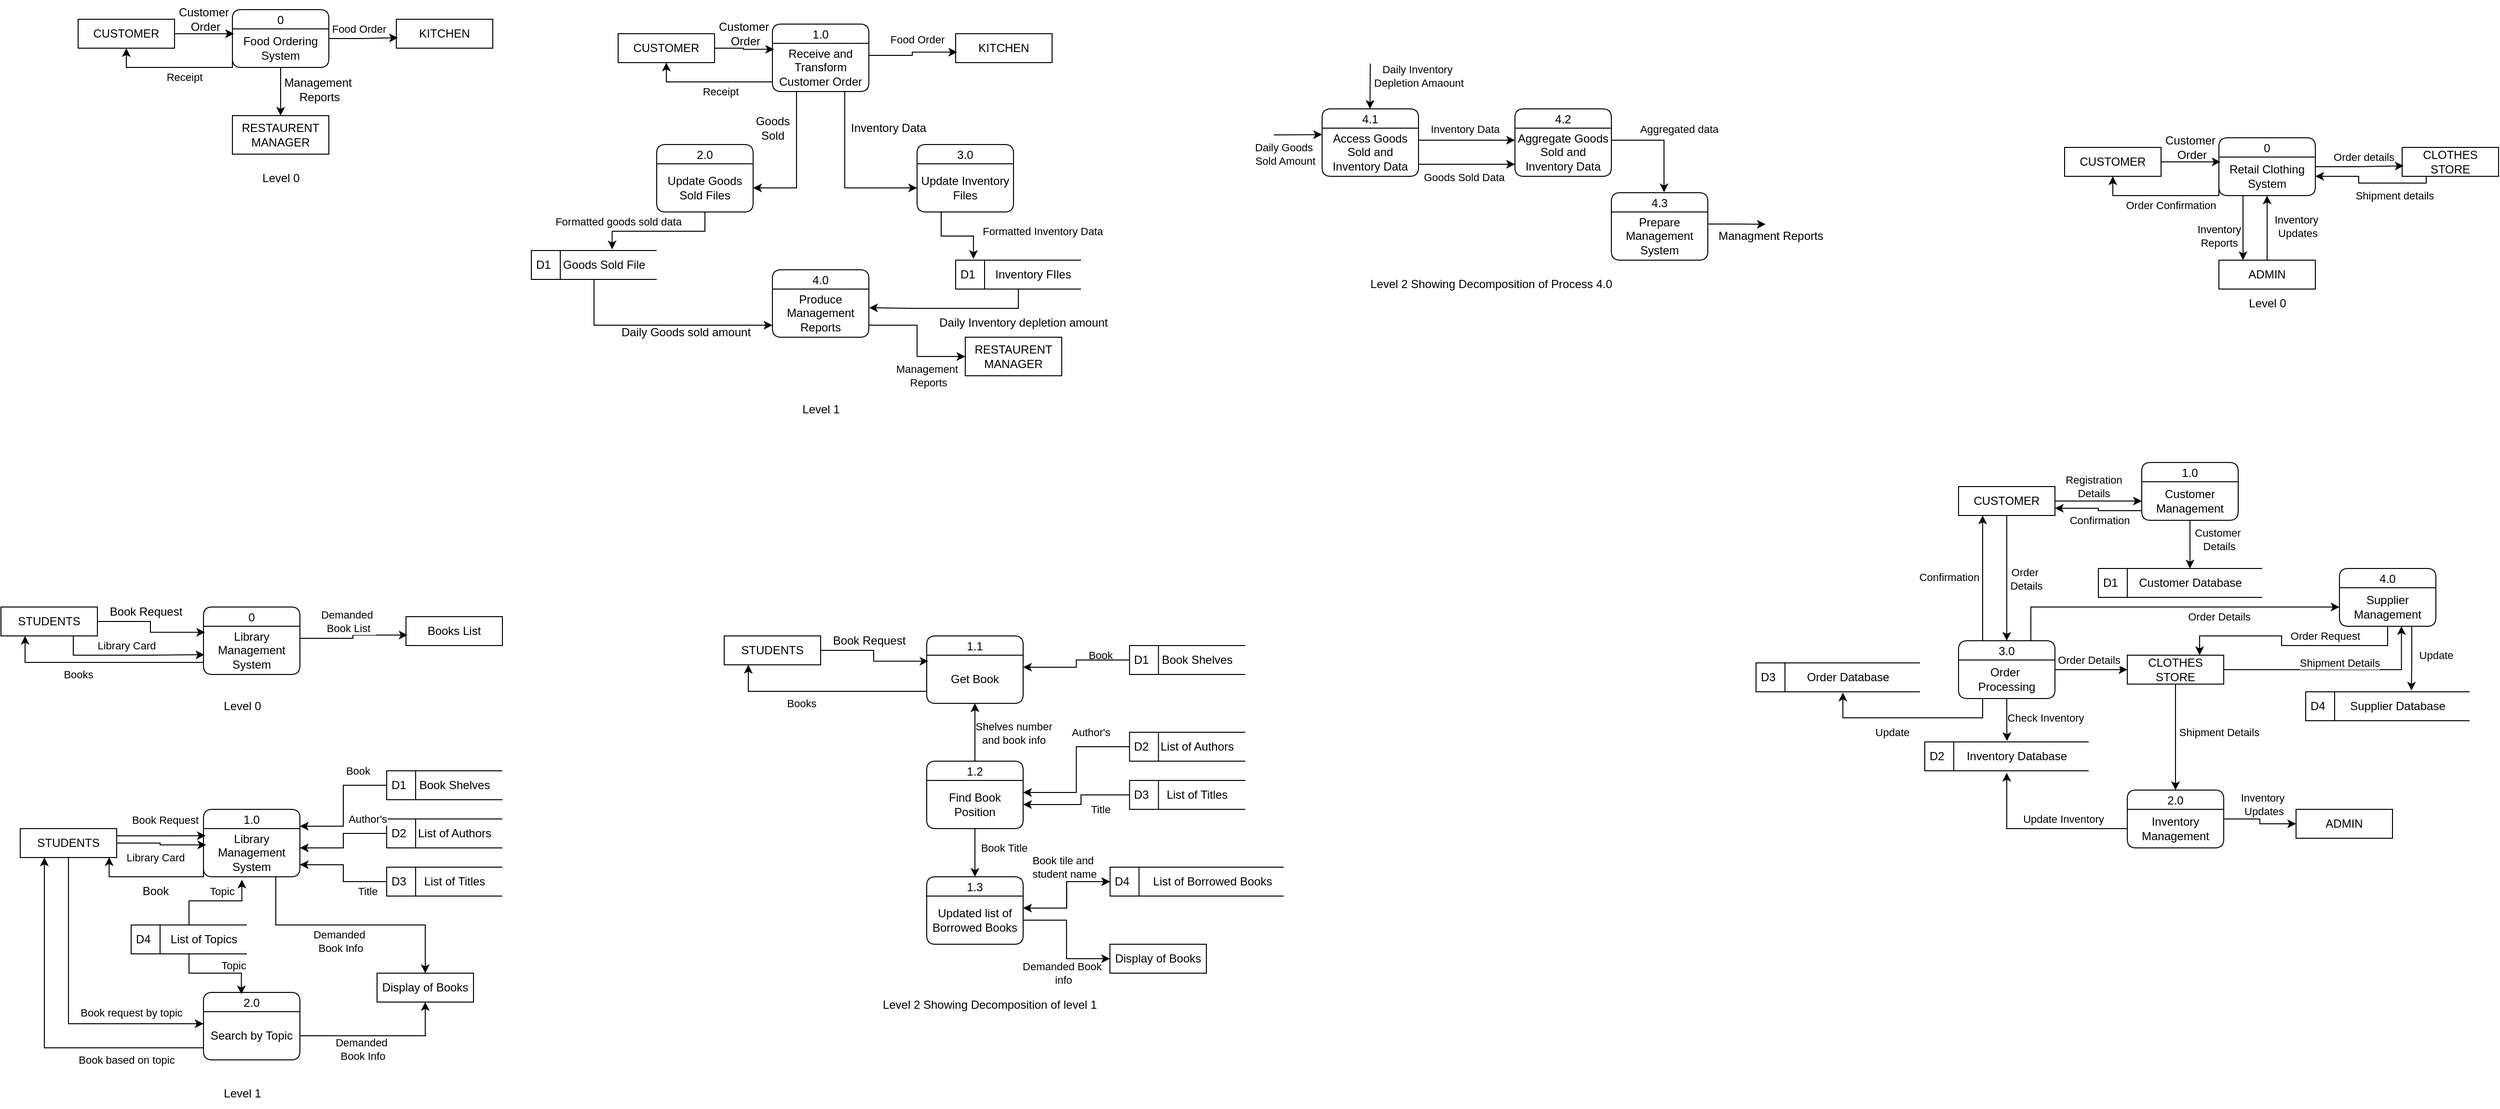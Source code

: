 <mxfile version="24.6.4" type="github">
  <diagram name="Page-1" id="BTxyz9NMMhmn7HvQak4Z">
    <mxGraphModel dx="1902" dy="996" grid="1" gridSize="10" guides="1" tooltips="1" connect="1" arrows="1" fold="1" page="0" pageScale="1" pageWidth="827" pageHeight="1169" math="0" shadow="0">
      <root>
        <mxCell id="0" />
        <mxCell id="1" parent="0" />
        <mxCell id="IwF7uiTYLv0Q1NmUIcfD-22" value="0" style="swimlane;fontStyle=0;childLayout=stackLayout;horizontal=1;startSize=20;fillColor=#ffffff;horizontalStack=0;resizeParent=1;resizeParentMax=0;resizeLast=0;collapsible=0;marginBottom=0;swimlaneFillColor=#ffffff;rounded=1;" parent="1" vertex="1">
          <mxGeometry y="-20" width="100" height="60" as="geometry" />
        </mxCell>
        <mxCell id="IwF7uiTYLv0Q1NmUIcfD-23" value="Food Ordering System" style="text;html=1;align=center;verticalAlign=middle;whiteSpace=wrap;rounded=0;" parent="IwF7uiTYLv0Q1NmUIcfD-22" vertex="1">
          <mxGeometry y="20" width="100" height="40" as="geometry" />
        </mxCell>
        <mxCell id="IwF7uiTYLv0Q1NmUIcfD-26" value="CUSTOMER" style="html=1;dashed=0;whiteSpace=wrap;" parent="1" vertex="1">
          <mxGeometry x="-160" y="-10" width="100" height="30" as="geometry" />
        </mxCell>
        <mxCell id="IwF7uiTYLv0Q1NmUIcfD-27" value="KITCHEN" style="html=1;dashed=0;whiteSpace=wrap;" parent="1" vertex="1">
          <mxGeometry x="170" y="-10" width="100" height="30" as="geometry" />
        </mxCell>
        <mxCell id="IwF7uiTYLv0Q1NmUIcfD-28" value="RESTAURENT MANAGER" style="html=1;dashed=0;whiteSpace=wrap;" parent="1" vertex="1">
          <mxGeometry y="90" width="100" height="40" as="geometry" />
        </mxCell>
        <mxCell id="IwF7uiTYLv0Q1NmUIcfD-29" style="edgeStyle=orthogonalEdgeStyle;rounded=0;orthogonalLoop=1;jettySize=auto;html=1;exitX=1;exitY=0.5;exitDx=0;exitDy=0;entryX=0.017;entryY=0.124;entryDx=0;entryDy=0;entryPerimeter=0;" parent="1" source="IwF7uiTYLv0Q1NmUIcfD-26" target="IwF7uiTYLv0Q1NmUIcfD-23" edge="1">
          <mxGeometry relative="1" as="geometry" />
        </mxCell>
        <mxCell id="IwF7uiTYLv0Q1NmUIcfD-30" style="edgeStyle=orthogonalEdgeStyle;rounded=0;orthogonalLoop=1;jettySize=auto;html=1;exitX=1;exitY=0.25;exitDx=0;exitDy=0;entryX=0.016;entryY=0.638;entryDx=0;entryDy=0;entryPerimeter=0;" parent="1" source="IwF7uiTYLv0Q1NmUIcfD-23" target="IwF7uiTYLv0Q1NmUIcfD-27" edge="1">
          <mxGeometry relative="1" as="geometry" />
        </mxCell>
        <mxCell id="IwF7uiTYLv0Q1NmUIcfD-35" value="Food Order" style="edgeLabel;html=1;align=center;verticalAlign=middle;resizable=0;points=[];" parent="IwF7uiTYLv0Q1NmUIcfD-30" vertex="1" connectable="0">
          <mxGeometry x="-0.411" y="2" relative="1" as="geometry">
            <mxPoint x="9" y="-8" as="offset" />
          </mxGeometry>
        </mxCell>
        <mxCell id="IwF7uiTYLv0Q1NmUIcfD-31" style="edgeStyle=orthogonalEdgeStyle;rounded=0;orthogonalLoop=1;jettySize=auto;html=1;exitX=0;exitY=0.75;exitDx=0;exitDy=0;entryX=0.5;entryY=1;entryDx=0;entryDy=0;" parent="1" source="IwF7uiTYLv0Q1NmUIcfD-23" target="IwF7uiTYLv0Q1NmUIcfD-26" edge="1">
          <mxGeometry relative="1" as="geometry">
            <Array as="points">
              <mxPoint y="40" />
              <mxPoint x="-110" y="40" />
            </Array>
          </mxGeometry>
        </mxCell>
        <mxCell id="IwF7uiTYLv0Q1NmUIcfD-34" value="Receipt" style="edgeLabel;html=1;align=center;verticalAlign=middle;resizable=0;points=[];" parent="IwF7uiTYLv0Q1NmUIcfD-31" vertex="1" connectable="0">
          <mxGeometry x="-0.073" y="1" relative="1" as="geometry">
            <mxPoint x="5" y="9" as="offset" />
          </mxGeometry>
        </mxCell>
        <mxCell id="IwF7uiTYLv0Q1NmUIcfD-32" style="edgeStyle=orthogonalEdgeStyle;rounded=0;orthogonalLoop=1;jettySize=auto;html=1;exitX=0.5;exitY=1;exitDx=0;exitDy=0;entryX=0.5;entryY=0;entryDx=0;entryDy=0;" parent="1" source="IwF7uiTYLv0Q1NmUIcfD-23" target="IwF7uiTYLv0Q1NmUIcfD-28" edge="1">
          <mxGeometry relative="1" as="geometry" />
        </mxCell>
        <mxCell id="IwF7uiTYLv0Q1NmUIcfD-33" value="Customer&lt;div&gt;&amp;nbsp;Order&lt;/div&gt;" style="text;html=1;align=center;verticalAlign=middle;resizable=0;points=[];autosize=1;strokeColor=none;fillColor=none;" parent="1" vertex="1">
          <mxGeometry x="-70" y="-30" width="80" height="40" as="geometry" />
        </mxCell>
        <mxCell id="IwF7uiTYLv0Q1NmUIcfD-36" value="Management&amp;nbsp;&lt;div&gt;Reports&lt;/div&gt;" style="text;html=1;align=center;verticalAlign=middle;resizable=0;points=[];autosize=1;strokeColor=none;fillColor=none;" parent="1" vertex="1">
          <mxGeometry x="40" y="43" width="100" height="40" as="geometry" />
        </mxCell>
        <mxCell id="IwF7uiTYLv0Q1NmUIcfD-37" value="Level 0" style="text;html=1;align=center;verticalAlign=middle;resizable=0;points=[];autosize=1;strokeColor=none;fillColor=none;" parent="1" vertex="1">
          <mxGeometry x="20" y="140" width="60" height="30" as="geometry" />
        </mxCell>
        <mxCell id="IwF7uiTYLv0Q1NmUIcfD-47" value="1.0" style="swimlane;fontStyle=0;childLayout=stackLayout;horizontal=1;startSize=20;fillColor=#ffffff;horizontalStack=0;resizeParent=1;resizeParentMax=0;resizeLast=0;collapsible=0;marginBottom=0;swimlaneFillColor=#ffffff;rounded=1;" parent="1" vertex="1">
          <mxGeometry x="560" y="-5.02" width="100" height="70" as="geometry" />
        </mxCell>
        <mxCell id="IwF7uiTYLv0Q1NmUIcfD-48" value="Receive and Transform&lt;div&gt;Customer Order&lt;/div&gt;" style="text;html=1;align=center;verticalAlign=middle;whiteSpace=wrap;rounded=0;" parent="IwF7uiTYLv0Q1NmUIcfD-47" vertex="1">
          <mxGeometry y="20" width="100" height="50" as="geometry" />
        </mxCell>
        <mxCell id="IwF7uiTYLv0Q1NmUIcfD-49" value="CUSTOMER" style="html=1;dashed=0;whiteSpace=wrap;" parent="1" vertex="1">
          <mxGeometry x="400" y="4.98" width="100" height="30" as="geometry" />
        </mxCell>
        <mxCell id="IwF7uiTYLv0Q1NmUIcfD-50" value="KITCHEN" style="html=1;dashed=0;whiteSpace=wrap;" parent="1" vertex="1">
          <mxGeometry x="750" y="4.98" width="100" height="30" as="geometry" />
        </mxCell>
        <mxCell id="IwF7uiTYLv0Q1NmUIcfD-51" style="edgeStyle=orthogonalEdgeStyle;rounded=0;orthogonalLoop=1;jettySize=auto;html=1;exitX=1;exitY=0.5;exitDx=0;exitDy=0;entryX=0.017;entryY=0.124;entryDx=0;entryDy=0;entryPerimeter=0;" parent="1" source="IwF7uiTYLv0Q1NmUIcfD-49" target="IwF7uiTYLv0Q1NmUIcfD-48" edge="1">
          <mxGeometry relative="1" as="geometry" />
        </mxCell>
        <mxCell id="IwF7uiTYLv0Q1NmUIcfD-52" style="edgeStyle=orthogonalEdgeStyle;rounded=0;orthogonalLoop=1;jettySize=auto;html=1;exitX=1;exitY=0.25;exitDx=0;exitDy=0;entryX=0.016;entryY=0.638;entryDx=0;entryDy=0;entryPerimeter=0;" parent="1" source="IwF7uiTYLv0Q1NmUIcfD-48" target="IwF7uiTYLv0Q1NmUIcfD-50" edge="1">
          <mxGeometry relative="1" as="geometry" />
        </mxCell>
        <mxCell id="IwF7uiTYLv0Q1NmUIcfD-53" value="Food Order" style="edgeLabel;html=1;align=center;verticalAlign=middle;resizable=0;points=[];" parent="IwF7uiTYLv0Q1NmUIcfD-52" vertex="1" connectable="0">
          <mxGeometry x="-0.411" y="2" relative="1" as="geometry">
            <mxPoint x="22" y="-15" as="offset" />
          </mxGeometry>
        </mxCell>
        <mxCell id="IwF7uiTYLv0Q1NmUIcfD-54" style="edgeStyle=orthogonalEdgeStyle;rounded=0;orthogonalLoop=1;jettySize=auto;html=1;exitX=0;exitY=0.75;exitDx=0;exitDy=0;entryX=0.5;entryY=1;entryDx=0;entryDy=0;" parent="1" source="IwF7uiTYLv0Q1NmUIcfD-48" target="IwF7uiTYLv0Q1NmUIcfD-49" edge="1">
          <mxGeometry relative="1" as="geometry">
            <Array as="points">
              <mxPoint x="560" y="54.98" />
              <mxPoint x="450" y="54.98" />
            </Array>
          </mxGeometry>
        </mxCell>
        <mxCell id="IwF7uiTYLv0Q1NmUIcfD-55" value="Receipt" style="edgeLabel;html=1;align=center;verticalAlign=middle;resizable=0;points=[];" parent="IwF7uiTYLv0Q1NmUIcfD-54" vertex="1" connectable="0">
          <mxGeometry x="-0.073" y="1" relative="1" as="geometry">
            <mxPoint x="5" y="9" as="offset" />
          </mxGeometry>
        </mxCell>
        <mxCell id="IwF7uiTYLv0Q1NmUIcfD-56" value="Customer&lt;div&gt;&amp;nbsp;Order&lt;/div&gt;" style="text;html=1;align=center;verticalAlign=middle;resizable=0;points=[];autosize=1;strokeColor=none;fillColor=none;" parent="1" vertex="1">
          <mxGeometry x="490" y="-15.02" width="80" height="40" as="geometry" />
        </mxCell>
        <mxCell id="IwF7uiTYLv0Q1NmUIcfD-57" value="2.0" style="swimlane;fontStyle=0;childLayout=stackLayout;horizontal=1;startSize=20;fillColor=#ffffff;horizontalStack=0;resizeParent=1;resizeParentMax=0;resizeLast=0;collapsible=0;marginBottom=0;swimlaneFillColor=#ffffff;rounded=1;" parent="1" vertex="1">
          <mxGeometry x="440" y="120" width="100" height="70" as="geometry" />
        </mxCell>
        <mxCell id="IwF7uiTYLv0Q1NmUIcfD-58" value="Update Goods Sold Files" style="text;html=1;align=center;verticalAlign=middle;whiteSpace=wrap;rounded=0;" parent="IwF7uiTYLv0Q1NmUIcfD-57" vertex="1">
          <mxGeometry y="20" width="100" height="50" as="geometry" />
        </mxCell>
        <mxCell id="IwF7uiTYLv0Q1NmUIcfD-59" value="3.0" style="swimlane;fontStyle=0;childLayout=stackLayout;horizontal=1;startSize=20;fillColor=#ffffff;horizontalStack=0;resizeParent=1;resizeParentMax=0;resizeLast=0;collapsible=0;marginBottom=0;swimlaneFillColor=#ffffff;rounded=1;" parent="1" vertex="1">
          <mxGeometry x="710" y="120" width="100" height="70" as="geometry" />
        </mxCell>
        <mxCell id="IwF7uiTYLv0Q1NmUIcfD-60" value="Update Inventory Files" style="text;html=1;align=center;verticalAlign=middle;whiteSpace=wrap;rounded=0;" parent="IwF7uiTYLv0Q1NmUIcfD-59" vertex="1">
          <mxGeometry y="20" width="100" height="50" as="geometry" />
        </mxCell>
        <mxCell id="IwF7uiTYLv0Q1NmUIcfD-61" value="4.0" style="swimlane;fontStyle=0;childLayout=stackLayout;horizontal=1;startSize=20;fillColor=#ffffff;horizontalStack=0;resizeParent=1;resizeParentMax=0;resizeLast=0;collapsible=0;marginBottom=0;swimlaneFillColor=#ffffff;rounded=1;" parent="1" vertex="1">
          <mxGeometry x="560" y="250" width="100" height="70" as="geometry" />
        </mxCell>
        <mxCell id="IwF7uiTYLv0Q1NmUIcfD-62" value="Produce Management Reports" style="text;html=1;align=center;verticalAlign=middle;whiteSpace=wrap;rounded=0;" parent="IwF7uiTYLv0Q1NmUIcfD-61" vertex="1">
          <mxGeometry y="20" width="100" height="50" as="geometry" />
        </mxCell>
        <mxCell id="IwF7uiTYLv0Q1NmUIcfD-63" style="edgeStyle=orthogonalEdgeStyle;rounded=0;orthogonalLoop=1;jettySize=auto;html=1;exitX=0.25;exitY=1;exitDx=0;exitDy=0;entryX=1;entryY=0.5;entryDx=0;entryDy=0;" parent="1" source="IwF7uiTYLv0Q1NmUIcfD-48" target="IwF7uiTYLv0Q1NmUIcfD-58" edge="1">
          <mxGeometry relative="1" as="geometry" />
        </mxCell>
        <mxCell id="IwF7uiTYLv0Q1NmUIcfD-64" style="edgeStyle=orthogonalEdgeStyle;rounded=0;orthogonalLoop=1;jettySize=auto;html=1;exitX=0.75;exitY=1;exitDx=0;exitDy=0;entryX=0;entryY=0.5;entryDx=0;entryDy=0;" parent="1" source="IwF7uiTYLv0Q1NmUIcfD-48" target="IwF7uiTYLv0Q1NmUIcfD-60" edge="1">
          <mxGeometry relative="1" as="geometry" />
        </mxCell>
        <mxCell id="IwF7uiTYLv0Q1NmUIcfD-65" value="D1" style="html=1;dashed=0;whiteSpace=wrap;shape=mxgraph.dfd.dataStoreID;align=left;spacingLeft=3;points=[[0,0],[0.5,0],[1,0],[0,0.5],[1,0.5],[0,1],[0.5,1],[1,1]];" parent="1" vertex="1">
          <mxGeometry x="750" y="240" width="130" height="30" as="geometry" />
        </mxCell>
        <mxCell id="IwF7uiTYLv0Q1NmUIcfD-66" value="Inventory FIles" style="text;html=1;align=center;verticalAlign=middle;resizable=0;points=[];autosize=1;strokeColor=none;fillColor=none;" parent="1" vertex="1">
          <mxGeometry x="780" y="240" width="100" height="30" as="geometry" />
        </mxCell>
        <mxCell id="IwF7uiTYLv0Q1NmUIcfD-74" style="edgeStyle=orthogonalEdgeStyle;rounded=0;orthogonalLoop=1;jettySize=auto;html=1;exitX=0.5;exitY=1;exitDx=0;exitDy=0;entryX=0;entryY=0.75;entryDx=0;entryDy=0;" parent="1" source="IwF7uiTYLv0Q1NmUIcfD-68" target="IwF7uiTYLv0Q1NmUIcfD-62" edge="1">
          <mxGeometry relative="1" as="geometry" />
        </mxCell>
        <mxCell id="IwF7uiTYLv0Q1NmUIcfD-68" value="D1" style="html=1;dashed=0;whiteSpace=wrap;shape=mxgraph.dfd.dataStoreID;align=left;spacingLeft=3;points=[[0,0],[0.5,0],[1,0],[0,0.5],[1,0.5],[0,1],[0.5,1],[1,1]];" parent="1" vertex="1">
          <mxGeometry x="310" y="230" width="130" height="30" as="geometry" />
        </mxCell>
        <mxCell id="IwF7uiTYLv0Q1NmUIcfD-69" value="Goods Sold File" style="text;html=1;align=center;verticalAlign=middle;resizable=0;points=[];autosize=1;strokeColor=none;fillColor=none;" parent="1" vertex="1">
          <mxGeometry x="330" y="230" width="110" height="30" as="geometry" />
        </mxCell>
        <mxCell id="IwF7uiTYLv0Q1NmUIcfD-70" value="RESTAURENT MANAGER" style="html=1;dashed=0;whiteSpace=wrap;" parent="1" vertex="1">
          <mxGeometry x="760" y="320" width="100" height="40" as="geometry" />
        </mxCell>
        <mxCell id="IwF7uiTYLv0Q1NmUIcfD-71" style="edgeStyle=orthogonalEdgeStyle;rounded=0;orthogonalLoop=1;jettySize=auto;html=1;exitX=0.5;exitY=1;exitDx=0;exitDy=0;entryX=0.58;entryY=-0.043;entryDx=0;entryDy=0;entryPerimeter=0;" parent="1" source="IwF7uiTYLv0Q1NmUIcfD-58" target="IwF7uiTYLv0Q1NmUIcfD-69" edge="1">
          <mxGeometry relative="1" as="geometry" />
        </mxCell>
        <mxCell id="IwF7uiTYLv0Q1NmUIcfD-79" value="Formatted goods sold data" style="edgeLabel;html=1;align=center;verticalAlign=middle;resizable=0;points=[];" parent="IwF7uiTYLv0Q1NmUIcfD-71" vertex="1" connectable="0">
          <mxGeometry x="0.39" y="-2" relative="1" as="geometry">
            <mxPoint x="-16" y="-8" as="offset" />
          </mxGeometry>
        </mxCell>
        <mxCell id="IwF7uiTYLv0Q1NmUIcfD-72" style="edgeStyle=orthogonalEdgeStyle;rounded=0;orthogonalLoop=1;jettySize=auto;html=1;exitX=0.25;exitY=1;exitDx=0;exitDy=0;entryX=0.142;entryY=-0.045;entryDx=0;entryDy=0;entryPerimeter=0;" parent="1" source="IwF7uiTYLv0Q1NmUIcfD-60" target="IwF7uiTYLv0Q1NmUIcfD-65" edge="1">
          <mxGeometry relative="1" as="geometry" />
        </mxCell>
        <mxCell id="IwF7uiTYLv0Q1NmUIcfD-80" value="Formatted Inventory Data" style="edgeLabel;html=1;align=center;verticalAlign=middle;resizable=0;points=[];" parent="IwF7uiTYLv0Q1NmUIcfD-72" vertex="1" connectable="0">
          <mxGeometry x="0.362" y="-2" relative="1" as="geometry">
            <mxPoint x="74" y="-7" as="offset" />
          </mxGeometry>
        </mxCell>
        <mxCell id="IwF7uiTYLv0Q1NmUIcfD-75" style="edgeStyle=orthogonalEdgeStyle;rounded=0;orthogonalLoop=1;jettySize=auto;html=1;exitX=1;exitY=0.75;exitDx=0;exitDy=0;entryX=0;entryY=0.5;entryDx=0;entryDy=0;" parent="1" source="IwF7uiTYLv0Q1NmUIcfD-62" target="IwF7uiTYLv0Q1NmUIcfD-70" edge="1">
          <mxGeometry relative="1" as="geometry" />
        </mxCell>
        <mxCell id="IwF7uiTYLv0Q1NmUIcfD-82" value="Management&lt;div&gt;&amp;nbsp;Reports&lt;/div&gt;" style="edgeLabel;html=1;align=center;verticalAlign=middle;resizable=0;points=[];" parent="IwF7uiTYLv0Q1NmUIcfD-75" vertex="1" connectable="0">
          <mxGeometry x="0.361" y="-2" relative="1" as="geometry">
            <mxPoint x="2" y="18" as="offset" />
          </mxGeometry>
        </mxCell>
        <mxCell id="IwF7uiTYLv0Q1NmUIcfD-76" style="edgeStyle=orthogonalEdgeStyle;rounded=0;orthogonalLoop=1;jettySize=auto;html=1;exitX=0.5;exitY=1;exitDx=0;exitDy=0;entryX=1.003;entryY=0.388;entryDx=0;entryDy=0;entryPerimeter=0;" parent="1" source="IwF7uiTYLv0Q1NmUIcfD-65" target="IwF7uiTYLv0Q1NmUIcfD-62" edge="1">
          <mxGeometry relative="1" as="geometry" />
        </mxCell>
        <mxCell id="IwF7uiTYLv0Q1NmUIcfD-77" value="Goods&lt;div&gt;Sold&lt;/div&gt;" style="text;html=1;align=center;verticalAlign=middle;resizable=0;points=[];autosize=1;strokeColor=none;fillColor=none;" parent="1" vertex="1">
          <mxGeometry x="530" y="83" width="60" height="40" as="geometry" />
        </mxCell>
        <mxCell id="IwF7uiTYLv0Q1NmUIcfD-78" value="Inventory Data" style="text;html=1;align=center;verticalAlign=middle;resizable=0;points=[];autosize=1;strokeColor=none;fillColor=none;" parent="1" vertex="1">
          <mxGeometry x="630" y="88" width="100" height="30" as="geometry" />
        </mxCell>
        <mxCell id="IwF7uiTYLv0Q1NmUIcfD-81" value="Daily Inventory depletion amount" style="text;html=1;align=center;verticalAlign=middle;resizable=0;points=[];autosize=1;strokeColor=none;fillColor=none;" parent="1" vertex="1">
          <mxGeometry x="720" y="290" width="200" height="30" as="geometry" />
        </mxCell>
        <mxCell id="IwF7uiTYLv0Q1NmUIcfD-83" value="Daily Goods sold amount" style="text;html=1;align=center;verticalAlign=middle;resizable=0;points=[];autosize=1;strokeColor=none;fillColor=none;" parent="1" vertex="1">
          <mxGeometry x="390" y="300" width="160" height="30" as="geometry" />
        </mxCell>
        <mxCell id="IwF7uiTYLv0Q1NmUIcfD-84" value="Level 1" style="text;html=1;align=center;verticalAlign=middle;resizable=0;points=[];autosize=1;strokeColor=none;fillColor=none;" parent="1" vertex="1">
          <mxGeometry x="580" y="380" width="60" height="30" as="geometry" />
        </mxCell>
        <mxCell id="IwF7uiTYLv0Q1NmUIcfD-85" value="4.1" style="swimlane;fontStyle=0;childLayout=stackLayout;horizontal=1;startSize=20;fillColor=#ffffff;horizontalStack=0;resizeParent=1;resizeParentMax=0;resizeLast=0;collapsible=0;marginBottom=0;swimlaneFillColor=#ffffff;rounded=1;" parent="1" vertex="1">
          <mxGeometry x="1130" y="83" width="100" height="70" as="geometry" />
        </mxCell>
        <mxCell id="IwF7uiTYLv0Q1NmUIcfD-86" value="Access Goods Sold and Inventory Data" style="text;html=1;align=center;verticalAlign=middle;whiteSpace=wrap;rounded=0;" parent="IwF7uiTYLv0Q1NmUIcfD-85" vertex="1">
          <mxGeometry y="20" width="100" height="50" as="geometry" />
        </mxCell>
        <mxCell id="IwF7uiTYLv0Q1NmUIcfD-88" value="4.2" style="swimlane;fontStyle=0;childLayout=stackLayout;horizontal=1;startSize=20;fillColor=#ffffff;horizontalStack=0;resizeParent=1;resizeParentMax=0;resizeLast=0;collapsible=0;marginBottom=0;swimlaneFillColor=#ffffff;rounded=1;" parent="1" vertex="1">
          <mxGeometry x="1330" y="83" width="100" height="70" as="geometry" />
        </mxCell>
        <mxCell id="IwF7uiTYLv0Q1NmUIcfD-89" value="Aggregate Goods Sold and Inventory Data" style="text;html=1;align=center;verticalAlign=middle;whiteSpace=wrap;rounded=0;" parent="IwF7uiTYLv0Q1NmUIcfD-88" vertex="1">
          <mxGeometry y="20" width="100" height="50" as="geometry" />
        </mxCell>
        <mxCell id="IwF7uiTYLv0Q1NmUIcfD-90" value="4.3" style="swimlane;fontStyle=0;childLayout=stackLayout;horizontal=1;startSize=20;fillColor=#ffffff;horizontalStack=0;resizeParent=1;resizeParentMax=0;resizeLast=0;collapsible=0;marginBottom=0;swimlaneFillColor=#ffffff;rounded=1;" parent="1" vertex="1">
          <mxGeometry x="1430" y="170" width="100" height="70" as="geometry" />
        </mxCell>
        <mxCell id="IwF7uiTYLv0Q1NmUIcfD-102" style="edgeStyle=orthogonalEdgeStyle;rounded=0;orthogonalLoop=1;jettySize=auto;html=1;exitX=1;exitY=0.25;exitDx=0;exitDy=0;" parent="IwF7uiTYLv0Q1NmUIcfD-90" source="IwF7uiTYLv0Q1NmUIcfD-91" edge="1">
          <mxGeometry relative="1" as="geometry">
            <mxPoint x="160" y="32.793" as="targetPoint" />
          </mxGeometry>
        </mxCell>
        <mxCell id="IwF7uiTYLv0Q1NmUIcfD-91" value="Prepare Management System" style="text;html=1;align=center;verticalAlign=middle;whiteSpace=wrap;rounded=0;" parent="IwF7uiTYLv0Q1NmUIcfD-90" vertex="1">
          <mxGeometry y="20" width="100" height="50" as="geometry" />
        </mxCell>
        <mxCell id="IwF7uiTYLv0Q1NmUIcfD-92" value="" style="endArrow=classic;html=1;rounded=0;" parent="1" edge="1">
          <mxGeometry width="50" height="50" relative="1" as="geometry">
            <mxPoint x="1180" y="36.02" as="sourcePoint" />
            <mxPoint x="1179.66" y="83" as="targetPoint" />
          </mxGeometry>
        </mxCell>
        <mxCell id="IwF7uiTYLv0Q1NmUIcfD-97" value="Daily Inventory&amp;nbsp;&lt;div&gt;Depletion Amaount&lt;/div&gt;" style="edgeLabel;html=1;align=center;verticalAlign=middle;resizable=0;points=[];" parent="IwF7uiTYLv0Q1NmUIcfD-92" vertex="1" connectable="0">
          <mxGeometry x="-0.478" y="3" relative="1" as="geometry">
            <mxPoint x="47" as="offset" />
          </mxGeometry>
        </mxCell>
        <mxCell id="IwF7uiTYLv0Q1NmUIcfD-93" value="" style="endArrow=classic;html=1;rounded=0;" parent="1" edge="1">
          <mxGeometry width="50" height="50" relative="1" as="geometry">
            <mxPoint x="1080" y="110" as="sourcePoint" />
            <mxPoint x="1130" y="109.66" as="targetPoint" />
          </mxGeometry>
        </mxCell>
        <mxCell id="IwF7uiTYLv0Q1NmUIcfD-98" value="Daily Goods&lt;div&gt;&amp;nbsp;Sold Amount&lt;/div&gt;" style="edgeLabel;html=1;align=center;verticalAlign=middle;resizable=0;points=[];" parent="IwF7uiTYLv0Q1NmUIcfD-93" vertex="1" connectable="0">
          <mxGeometry x="-0.613" y="2" relative="1" as="geometry">
            <mxPoint y="22" as="offset" />
          </mxGeometry>
        </mxCell>
        <mxCell id="IwF7uiTYLv0Q1NmUIcfD-94" style="edgeStyle=orthogonalEdgeStyle;rounded=0;orthogonalLoop=1;jettySize=auto;html=1;exitX=1;exitY=0.25;exitDx=0;exitDy=0;entryX=0;entryY=0.25;entryDx=0;entryDy=0;" parent="1" source="IwF7uiTYLv0Q1NmUIcfD-86" target="IwF7uiTYLv0Q1NmUIcfD-89" edge="1">
          <mxGeometry relative="1" as="geometry" />
        </mxCell>
        <mxCell id="IwF7uiTYLv0Q1NmUIcfD-99" value="Inventory Data" style="edgeLabel;html=1;align=center;verticalAlign=middle;resizable=0;points=[];" parent="IwF7uiTYLv0Q1NmUIcfD-94" vertex="1" connectable="0">
          <mxGeometry x="-0.041" y="1" relative="1" as="geometry">
            <mxPoint y="-11" as="offset" />
          </mxGeometry>
        </mxCell>
        <mxCell id="IwF7uiTYLv0Q1NmUIcfD-95" style="edgeStyle=orthogonalEdgeStyle;rounded=0;orthogonalLoop=1;jettySize=auto;html=1;exitX=1;exitY=0.75;exitDx=0;exitDy=0;entryX=0;entryY=0.75;entryDx=0;entryDy=0;" parent="1" source="IwF7uiTYLv0Q1NmUIcfD-86" target="IwF7uiTYLv0Q1NmUIcfD-89" edge="1">
          <mxGeometry relative="1" as="geometry" />
        </mxCell>
        <mxCell id="IwF7uiTYLv0Q1NmUIcfD-100" value="Goods Sold Data" style="edgeLabel;html=1;align=center;verticalAlign=middle;resizable=0;points=[];" parent="IwF7uiTYLv0Q1NmUIcfD-95" vertex="1" connectable="0">
          <mxGeometry x="-0.069" relative="1" as="geometry">
            <mxPoint y="13" as="offset" />
          </mxGeometry>
        </mxCell>
        <mxCell id="IwF7uiTYLv0Q1NmUIcfD-96" style="edgeStyle=orthogonalEdgeStyle;rounded=0;orthogonalLoop=1;jettySize=auto;html=1;exitX=1;exitY=0.25;exitDx=0;exitDy=0;entryX=0.546;entryY=-0.007;entryDx=0;entryDy=0;entryPerimeter=0;" parent="1" source="IwF7uiTYLv0Q1NmUIcfD-89" target="IwF7uiTYLv0Q1NmUIcfD-90" edge="1">
          <mxGeometry relative="1" as="geometry" />
        </mxCell>
        <mxCell id="IwF7uiTYLv0Q1NmUIcfD-101" value="Aggregated data" style="edgeLabel;html=1;align=center;verticalAlign=middle;resizable=0;points=[];" parent="IwF7uiTYLv0Q1NmUIcfD-96" vertex="1" connectable="0">
          <mxGeometry x="-0.118" y="-1" relative="1" as="geometry">
            <mxPoint x="22" y="-13" as="offset" />
          </mxGeometry>
        </mxCell>
        <mxCell id="IwF7uiTYLv0Q1NmUIcfD-103" value="Managment Reports" style="text;html=1;align=center;verticalAlign=middle;resizable=0;points=[];autosize=1;strokeColor=none;fillColor=none;" parent="1" vertex="1">
          <mxGeometry x="1530" y="200" width="130" height="30" as="geometry" />
        </mxCell>
        <mxCell id="IwF7uiTYLv0Q1NmUIcfD-104" value="Level 2 Showing Decomposition of Process 4.0" style="text;html=1;align=center;verticalAlign=middle;resizable=0;points=[];autosize=1;strokeColor=none;fillColor=none;" parent="1" vertex="1">
          <mxGeometry x="1170" y="250" width="270" height="30" as="geometry" />
        </mxCell>
        <mxCell id="IwF7uiTYLv0Q1NmUIcfD-105" value="0" style="swimlane;fontStyle=0;childLayout=stackLayout;horizontal=1;startSize=20;fillColor=#ffffff;horizontalStack=0;resizeParent=1;resizeParentMax=0;resizeLast=0;collapsible=0;marginBottom=0;swimlaneFillColor=#ffffff;rounded=1;" parent="1" vertex="1">
          <mxGeometry x="-30" y="600" width="100" height="70" as="geometry" />
        </mxCell>
        <mxCell id="IwF7uiTYLv0Q1NmUIcfD-106" value="Library Management System" style="text;html=1;align=center;verticalAlign=middle;whiteSpace=wrap;rounded=0;" parent="IwF7uiTYLv0Q1NmUIcfD-105" vertex="1">
          <mxGeometry y="20" width="100" height="50" as="geometry" />
        </mxCell>
        <mxCell id="IwF7uiTYLv0Q1NmUIcfD-107" value="STUDENTS" style="html=1;dashed=0;whiteSpace=wrap;" parent="1" vertex="1">
          <mxGeometry x="-240" y="600" width="100" height="30" as="geometry" />
        </mxCell>
        <mxCell id="IwF7uiTYLv0Q1NmUIcfD-108" value="Books List" style="html=1;dashed=0;whiteSpace=wrap;" parent="1" vertex="1">
          <mxGeometry x="180" y="610" width="100" height="30" as="geometry" />
        </mxCell>
        <mxCell id="IwF7uiTYLv0Q1NmUIcfD-109" style="edgeStyle=orthogonalEdgeStyle;rounded=0;orthogonalLoop=1;jettySize=auto;html=1;exitX=1;exitY=0.5;exitDx=0;exitDy=0;entryX=0.017;entryY=0.124;entryDx=0;entryDy=0;entryPerimeter=0;" parent="1" source="IwF7uiTYLv0Q1NmUIcfD-107" target="IwF7uiTYLv0Q1NmUIcfD-106" edge="1">
          <mxGeometry relative="1" as="geometry" />
        </mxCell>
        <mxCell id="IwF7uiTYLv0Q1NmUIcfD-110" style="edgeStyle=orthogonalEdgeStyle;rounded=0;orthogonalLoop=1;jettySize=auto;html=1;exitX=1;exitY=0.25;exitDx=0;exitDy=0;entryX=0.016;entryY=0.638;entryDx=0;entryDy=0;entryPerimeter=0;" parent="1" source="IwF7uiTYLv0Q1NmUIcfD-106" target="IwF7uiTYLv0Q1NmUIcfD-108" edge="1">
          <mxGeometry relative="1" as="geometry" />
        </mxCell>
        <mxCell id="IwF7uiTYLv0Q1NmUIcfD-111" value="Demanded&amp;nbsp;&lt;div&gt;Book List&lt;/div&gt;" style="edgeLabel;html=1;align=center;verticalAlign=middle;resizable=0;points=[];" parent="IwF7uiTYLv0Q1NmUIcfD-110" vertex="1" connectable="0">
          <mxGeometry x="-0.411" y="2" relative="1" as="geometry">
            <mxPoint x="16" y="-16" as="offset" />
          </mxGeometry>
        </mxCell>
        <mxCell id="IwF7uiTYLv0Q1NmUIcfD-114" value="Book Request" style="text;html=1;align=center;verticalAlign=middle;resizable=0;points=[];autosize=1;strokeColor=none;fillColor=none;" parent="1" vertex="1">
          <mxGeometry x="-140" y="590" width="100" height="30" as="geometry" />
        </mxCell>
        <mxCell id="IwF7uiTYLv0Q1NmUIcfD-115" style="edgeStyle=orthogonalEdgeStyle;rounded=0;orthogonalLoop=1;jettySize=auto;html=1;exitX=0;exitY=0.75;exitDx=0;exitDy=0;entryX=0.25;entryY=1;entryDx=0;entryDy=0;" parent="1" source="IwF7uiTYLv0Q1NmUIcfD-106" target="IwF7uiTYLv0Q1NmUIcfD-107" edge="1">
          <mxGeometry relative="1" as="geometry" />
        </mxCell>
        <mxCell id="IwF7uiTYLv0Q1NmUIcfD-118" value="Books" style="edgeLabel;html=1;align=center;verticalAlign=middle;resizable=0;points=[];" parent="IwF7uiTYLv0Q1NmUIcfD-115" vertex="1" connectable="0">
          <mxGeometry x="0.128" relative="1" as="geometry">
            <mxPoint x="-10" y="12" as="offset" />
          </mxGeometry>
        </mxCell>
        <mxCell id="IwF7uiTYLv0Q1NmUIcfD-116" style="edgeStyle=orthogonalEdgeStyle;rounded=0;orthogonalLoop=1;jettySize=auto;html=1;exitX=0.75;exitY=1;exitDx=0;exitDy=0;entryX=0.009;entryY=0.59;entryDx=0;entryDy=0;entryPerimeter=0;" parent="1" source="IwF7uiTYLv0Q1NmUIcfD-107" target="IwF7uiTYLv0Q1NmUIcfD-106" edge="1">
          <mxGeometry relative="1" as="geometry" />
        </mxCell>
        <mxCell id="IwF7uiTYLv0Q1NmUIcfD-117" value="Library Card" style="edgeLabel;html=1;align=center;verticalAlign=middle;resizable=0;points=[];" parent="IwF7uiTYLv0Q1NmUIcfD-116" vertex="1" connectable="0">
          <mxGeometry x="0.285" y="4" relative="1" as="geometry">
            <mxPoint x="-25" y="-6" as="offset" />
          </mxGeometry>
        </mxCell>
        <mxCell id="IwF7uiTYLv0Q1NmUIcfD-120" value="Level 0" style="text;html=1;align=center;verticalAlign=middle;resizable=0;points=[];autosize=1;strokeColor=none;fillColor=none;" parent="1" vertex="1">
          <mxGeometry x="-20" y="688" width="60" height="30" as="geometry" />
        </mxCell>
        <mxCell id="IwF7uiTYLv0Q1NmUIcfD-121" value="1.0" style="swimlane;fontStyle=0;childLayout=stackLayout;horizontal=1;startSize=20;fillColor=#ffffff;horizontalStack=0;resizeParent=1;resizeParentMax=0;resizeLast=0;collapsible=0;marginBottom=0;swimlaneFillColor=#ffffff;rounded=1;" parent="1" vertex="1">
          <mxGeometry x="-30" y="810" width="100" height="70" as="geometry" />
        </mxCell>
        <mxCell id="IwF7uiTYLv0Q1NmUIcfD-122" value="Library Management System" style="text;html=1;align=center;verticalAlign=middle;whiteSpace=wrap;rounded=0;" parent="IwF7uiTYLv0Q1NmUIcfD-121" vertex="1">
          <mxGeometry y="20" width="100" height="50" as="geometry" />
        </mxCell>
        <mxCell id="IwF7uiTYLv0Q1NmUIcfD-123" value="2.0" style="swimlane;fontStyle=0;childLayout=stackLayout;horizontal=1;startSize=20;fillColor=#ffffff;horizontalStack=0;resizeParent=1;resizeParentMax=0;resizeLast=0;collapsible=0;marginBottom=0;swimlaneFillColor=#ffffff;rounded=1;" parent="1" vertex="1">
          <mxGeometry x="-30" y="1000" width="100" height="70" as="geometry" />
        </mxCell>
        <mxCell id="IwF7uiTYLv0Q1NmUIcfD-124" value="Search by Topic" style="text;html=1;align=center;verticalAlign=middle;whiteSpace=wrap;rounded=0;" parent="IwF7uiTYLv0Q1NmUIcfD-123" vertex="1">
          <mxGeometry y="20" width="100" height="50" as="geometry" />
        </mxCell>
        <mxCell id="IwF7uiTYLv0Q1NmUIcfD-155" style="edgeStyle=orthogonalEdgeStyle;rounded=0;orthogonalLoop=1;jettySize=auto;html=1;exitX=0.5;exitY=1;exitDx=0;exitDy=0;entryX=0;entryY=0.25;entryDx=0;entryDy=0;" parent="1" source="IwF7uiTYLv0Q1NmUIcfD-125" target="IwF7uiTYLv0Q1NmUIcfD-124" edge="1">
          <mxGeometry relative="1" as="geometry" />
        </mxCell>
        <mxCell id="IwF7uiTYLv0Q1NmUIcfD-157" value="Book request by topic" style="edgeLabel;html=1;align=center;verticalAlign=middle;resizable=0;points=[];" parent="IwF7uiTYLv0Q1NmUIcfD-155" vertex="1" connectable="0">
          <mxGeometry x="0.469" relative="1" as="geometry">
            <mxPoint x="8" y="-12" as="offset" />
          </mxGeometry>
        </mxCell>
        <mxCell id="IwF7uiTYLv0Q1NmUIcfD-125" value="STUDENTS" style="html=1;dashed=0;whiteSpace=wrap;" parent="1" vertex="1">
          <mxGeometry x="-220" y="830" width="100" height="30" as="geometry" />
        </mxCell>
        <mxCell id="IwF7uiTYLv0Q1NmUIcfD-126" value="Display of Books" style="html=1;dashed=0;whiteSpace=wrap;" parent="1" vertex="1">
          <mxGeometry x="150" y="980" width="100" height="30" as="geometry" />
        </mxCell>
        <mxCell id="IwF7uiTYLv0Q1NmUIcfD-127" style="edgeStyle=orthogonalEdgeStyle;rounded=0;orthogonalLoop=1;jettySize=auto;html=1;exitX=1;exitY=0.25;exitDx=0;exitDy=0;entryX=0.023;entryY=0.146;entryDx=0;entryDy=0;entryPerimeter=0;" parent="1" source="IwF7uiTYLv0Q1NmUIcfD-125" target="IwF7uiTYLv0Q1NmUIcfD-122" edge="1">
          <mxGeometry relative="1" as="geometry" />
        </mxCell>
        <mxCell id="IwF7uiTYLv0Q1NmUIcfD-130" value="Book Request" style="edgeLabel;html=1;align=center;verticalAlign=middle;resizable=0;points=[];" parent="IwF7uiTYLv0Q1NmUIcfD-127" vertex="1" connectable="0">
          <mxGeometry x="0.029" y="1" relative="1" as="geometry">
            <mxPoint x="2" y="-16" as="offset" />
          </mxGeometry>
        </mxCell>
        <mxCell id="IwF7uiTYLv0Q1NmUIcfD-128" style="edgeStyle=orthogonalEdgeStyle;rounded=0;orthogonalLoop=1;jettySize=auto;html=1;exitX=1;exitY=0.5;exitDx=0;exitDy=0;entryX=0.028;entryY=0.338;entryDx=0;entryDy=0;entryPerimeter=0;" parent="1" source="IwF7uiTYLv0Q1NmUIcfD-125" target="IwF7uiTYLv0Q1NmUIcfD-122" edge="1">
          <mxGeometry relative="1" as="geometry">
            <Array as="points">
              <mxPoint x="-75" y="845" />
              <mxPoint x="-75" y="847" />
            </Array>
          </mxGeometry>
        </mxCell>
        <mxCell id="IwF7uiTYLv0Q1NmUIcfD-129" style="edgeStyle=orthogonalEdgeStyle;rounded=0;orthogonalLoop=1;jettySize=auto;html=1;exitX=0;exitY=0.75;exitDx=0;exitDy=0;entryX=0.922;entryY=0.99;entryDx=0;entryDy=0;entryPerimeter=0;" parent="1" source="IwF7uiTYLv0Q1NmUIcfD-122" target="IwF7uiTYLv0Q1NmUIcfD-125" edge="1">
          <mxGeometry relative="1" as="geometry">
            <Array as="points">
              <mxPoint x="-30" y="880" />
              <mxPoint x="-128" y="880" />
            </Array>
          </mxGeometry>
        </mxCell>
        <mxCell id="IwF7uiTYLv0Q1NmUIcfD-131" value="Library Card" style="edgeLabel;html=1;align=center;verticalAlign=middle;resizable=0;points=[];" parent="1" vertex="1" connectable="0">
          <mxGeometry x="-80.002" y="860.004" as="geometry" />
        </mxCell>
        <mxCell id="IwF7uiTYLv0Q1NmUIcfD-132" value="Book" style="text;html=1;align=center;verticalAlign=middle;resizable=0;points=[];autosize=1;strokeColor=none;fillColor=none;" parent="1" vertex="1">
          <mxGeometry x="-105" y="880" width="50" height="30" as="geometry" />
        </mxCell>
        <mxCell id="IwF7uiTYLv0Q1NmUIcfD-141" style="edgeStyle=orthogonalEdgeStyle;rounded=0;orthogonalLoop=1;jettySize=auto;html=1;exitX=0;exitY=0.5;exitDx=0;exitDy=0;entryX=1;entryY=0.25;entryDx=0;entryDy=0;" parent="1" source="IwF7uiTYLv0Q1NmUIcfD-133" target="IwF7uiTYLv0Q1NmUIcfD-121" edge="1">
          <mxGeometry relative="1" as="geometry" />
        </mxCell>
        <mxCell id="IwF7uiTYLv0Q1NmUIcfD-144" value="Book" style="edgeLabel;html=1;align=center;verticalAlign=middle;resizable=0;points=[];" parent="IwF7uiTYLv0Q1NmUIcfD-141" vertex="1" connectable="0">
          <mxGeometry x="-0.499" y="-1" relative="1" as="geometry">
            <mxPoint x="3" y="-14" as="offset" />
          </mxGeometry>
        </mxCell>
        <mxCell id="IwF7uiTYLv0Q1NmUIcfD-133" value="D1" style="html=1;dashed=0;whiteSpace=wrap;shape=mxgraph.dfd.dataStoreID;align=left;spacingLeft=3;points=[[0,0],[0.5,0],[1,0],[0,0.5],[1,0.5],[0,1],[0.5,1],[1,1]];" parent="1" vertex="1">
          <mxGeometry x="160" y="770" width="120" height="30" as="geometry" />
        </mxCell>
        <mxCell id="IwF7uiTYLv0Q1NmUIcfD-134" value="Book Shelves" style="text;html=1;align=center;verticalAlign=middle;resizable=0;points=[];autosize=1;strokeColor=none;fillColor=none;" parent="1" vertex="1">
          <mxGeometry x="180" y="770" width="100" height="30" as="geometry" />
        </mxCell>
        <mxCell id="IwF7uiTYLv0Q1NmUIcfD-135" value="D2" style="html=1;dashed=0;whiteSpace=wrap;shape=mxgraph.dfd.dataStoreID;align=left;spacingLeft=3;points=[[0,0],[0.5,0],[1,0],[0,0.5],[1,0.5],[0,1],[0.5,1],[1,1]];" parent="1" vertex="1">
          <mxGeometry x="160" y="820" width="120" height="30" as="geometry" />
        </mxCell>
        <mxCell id="IwF7uiTYLv0Q1NmUIcfD-136" value="List of Authors" style="text;html=1;align=center;verticalAlign=middle;resizable=0;points=[];autosize=1;strokeColor=none;fillColor=none;" parent="1" vertex="1">
          <mxGeometry x="180" y="820" width="100" height="30" as="geometry" />
        </mxCell>
        <mxCell id="IwF7uiTYLv0Q1NmUIcfD-143" style="edgeStyle=orthogonalEdgeStyle;rounded=0;orthogonalLoop=1;jettySize=auto;html=1;exitX=0;exitY=0.5;exitDx=0;exitDy=0;entryX=1;entryY=0.75;entryDx=0;entryDy=0;" parent="1" source="IwF7uiTYLv0Q1NmUIcfD-137" target="IwF7uiTYLv0Q1NmUIcfD-122" edge="1">
          <mxGeometry relative="1" as="geometry" />
        </mxCell>
        <mxCell id="IwF7uiTYLv0Q1NmUIcfD-146" value="Title" style="edgeLabel;html=1;align=center;verticalAlign=middle;resizable=0;points=[];" parent="IwF7uiTYLv0Q1NmUIcfD-143" vertex="1" connectable="0">
          <mxGeometry x="-0.532" y="-2" relative="1" as="geometry">
            <mxPoint x="5" y="12" as="offset" />
          </mxGeometry>
        </mxCell>
        <mxCell id="IwF7uiTYLv0Q1NmUIcfD-137" value="D3" style="html=1;dashed=0;whiteSpace=wrap;shape=mxgraph.dfd.dataStoreID;align=left;spacingLeft=3;points=[[0,0],[0.5,0],[1,0],[0,0.5],[1,0.5],[0,1],[0.5,1],[1,1]];" parent="1" vertex="1">
          <mxGeometry x="160" y="870" width="120" height="30" as="geometry" />
        </mxCell>
        <mxCell id="IwF7uiTYLv0Q1NmUIcfD-138" value="List of Titles" style="text;html=1;align=center;verticalAlign=middle;resizable=0;points=[];autosize=1;strokeColor=none;fillColor=none;" parent="1" vertex="1">
          <mxGeometry x="185" y="870" width="90" height="30" as="geometry" />
        </mxCell>
        <mxCell id="IwF7uiTYLv0Q1NmUIcfD-139" value="D4" style="html=1;dashed=0;whiteSpace=wrap;shape=mxgraph.dfd.dataStoreID;align=left;spacingLeft=3;points=[[0,0],[0.5,0],[1,0],[0,0.5],[1,0.5],[0,1],[0.5,1],[1,1]];" parent="1" vertex="1">
          <mxGeometry x="-105" y="930" width="120" height="30" as="geometry" />
        </mxCell>
        <mxCell id="IwF7uiTYLv0Q1NmUIcfD-140" value="List of Topics" style="text;html=1;align=center;verticalAlign=middle;resizable=0;points=[];autosize=1;strokeColor=none;fillColor=none;" parent="1" vertex="1">
          <mxGeometry x="-75" y="930" width="90" height="30" as="geometry" />
        </mxCell>
        <mxCell id="IwF7uiTYLv0Q1NmUIcfD-142" style="edgeStyle=orthogonalEdgeStyle;rounded=0;orthogonalLoop=1;jettySize=auto;html=1;exitX=0;exitY=0.5;exitDx=0;exitDy=0;entryX=1;entryY=0.4;entryDx=0;entryDy=0;entryPerimeter=0;" parent="1" source="IwF7uiTYLv0Q1NmUIcfD-135" target="IwF7uiTYLv0Q1NmUIcfD-122" edge="1">
          <mxGeometry relative="1" as="geometry" />
        </mxCell>
        <mxCell id="IwF7uiTYLv0Q1NmUIcfD-145" value="Author&#39;s" style="edgeLabel;html=1;align=center;verticalAlign=middle;resizable=0;points=[];" parent="IwF7uiTYLv0Q1NmUIcfD-142" vertex="1" connectable="0">
          <mxGeometry x="-0.564" relative="1" as="geometry">
            <mxPoint x="3" y="-15" as="offset" />
          </mxGeometry>
        </mxCell>
        <mxCell id="IwF7uiTYLv0Q1NmUIcfD-147" style="edgeStyle=orthogonalEdgeStyle;rounded=0;orthogonalLoop=1;jettySize=auto;html=1;exitX=0.5;exitY=0;exitDx=0;exitDy=0;entryX=0.398;entryY=1.06;entryDx=0;entryDy=0;entryPerimeter=0;" parent="1" source="IwF7uiTYLv0Q1NmUIcfD-139" target="IwF7uiTYLv0Q1NmUIcfD-122" edge="1">
          <mxGeometry relative="1" as="geometry" />
        </mxCell>
        <mxCell id="IwF7uiTYLv0Q1NmUIcfD-149" value="Topic" style="edgeLabel;html=1;align=center;verticalAlign=middle;resizable=0;points=[];" parent="IwF7uiTYLv0Q1NmUIcfD-147" vertex="1" connectable="0">
          <mxGeometry x="0.15" y="1" relative="1" as="geometry">
            <mxPoint y="-9" as="offset" />
          </mxGeometry>
        </mxCell>
        <mxCell id="IwF7uiTYLv0Q1NmUIcfD-148" style="edgeStyle=orthogonalEdgeStyle;rounded=0;orthogonalLoop=1;jettySize=auto;html=1;exitX=0.5;exitY=1;exitDx=0;exitDy=0;entryX=0.393;entryY=0.027;entryDx=0;entryDy=0;entryPerimeter=0;" parent="1" source="IwF7uiTYLv0Q1NmUIcfD-139" target="IwF7uiTYLv0Q1NmUIcfD-123" edge="1">
          <mxGeometry relative="1" as="geometry" />
        </mxCell>
        <mxCell id="IwF7uiTYLv0Q1NmUIcfD-150" value="Topic" style="edgeLabel;html=1;align=center;verticalAlign=middle;resizable=0;points=[];" parent="1" vertex="1" connectable="0">
          <mxGeometry x="-1.714" y="920" as="geometry">
            <mxPoint x="2" y="52" as="offset" />
          </mxGeometry>
        </mxCell>
        <mxCell id="IwF7uiTYLv0Q1NmUIcfD-151" style="edgeStyle=orthogonalEdgeStyle;rounded=0;orthogonalLoop=1;jettySize=auto;html=1;exitX=0.75;exitY=1;exitDx=0;exitDy=0;" parent="1" source="IwF7uiTYLv0Q1NmUIcfD-122" target="IwF7uiTYLv0Q1NmUIcfD-126" edge="1">
          <mxGeometry relative="1" as="geometry" />
        </mxCell>
        <mxCell id="IwF7uiTYLv0Q1NmUIcfD-152" value="Demanded&amp;nbsp;&lt;div&gt;Book Info&lt;/div&gt;" style="edgeLabel;html=1;align=center;verticalAlign=middle;resizable=0;points=[];" parent="1" vertex="1" connectable="0">
          <mxGeometry x="110.004" y="950.001" as="geometry">
            <mxPoint x="2" y="-3" as="offset" />
          </mxGeometry>
        </mxCell>
        <mxCell id="IwF7uiTYLv0Q1NmUIcfD-153" style="edgeStyle=orthogonalEdgeStyle;rounded=0;orthogonalLoop=1;jettySize=auto;html=1;entryX=0.5;entryY=1;entryDx=0;entryDy=0;" parent="1" source="IwF7uiTYLv0Q1NmUIcfD-124" target="IwF7uiTYLv0Q1NmUIcfD-126" edge="1">
          <mxGeometry relative="1" as="geometry" />
        </mxCell>
        <mxCell id="IwF7uiTYLv0Q1NmUIcfD-154" value="Demanded&amp;nbsp;&lt;div&gt;Book Info&lt;/div&gt;" style="edgeLabel;html=1;align=center;verticalAlign=middle;resizable=0;points=[];" parent="1" vertex="1" connectable="0">
          <mxGeometry x="140.004" y="1035.001" as="geometry">
            <mxPoint x="-5" y="24" as="offset" />
          </mxGeometry>
        </mxCell>
        <mxCell id="IwF7uiTYLv0Q1NmUIcfD-156" style="edgeStyle=orthogonalEdgeStyle;rounded=0;orthogonalLoop=1;jettySize=auto;html=1;exitX=0;exitY=0.75;exitDx=0;exitDy=0;entryX=0.25;entryY=1;entryDx=0;entryDy=0;" parent="1" source="IwF7uiTYLv0Q1NmUIcfD-124" target="IwF7uiTYLv0Q1NmUIcfD-125" edge="1">
          <mxGeometry relative="1" as="geometry" />
        </mxCell>
        <mxCell id="IwF7uiTYLv0Q1NmUIcfD-158" value="Book based on topic" style="edgeLabel;html=1;align=center;verticalAlign=middle;resizable=0;points=[];" parent="1" vertex="1" connectable="0">
          <mxGeometry x="-110.003" y="1070.002" as="geometry" />
        </mxCell>
        <mxCell id="IwF7uiTYLv0Q1NmUIcfD-159" value="Level 1" style="text;html=1;align=center;verticalAlign=middle;resizable=0;points=[];autosize=1;strokeColor=none;fillColor=none;" parent="1" vertex="1">
          <mxGeometry x="-20" y="1090" width="60" height="30" as="geometry" />
        </mxCell>
        <mxCell id="IwF7uiTYLv0Q1NmUIcfD-168" value="1.1" style="swimlane;fontStyle=0;childLayout=stackLayout;horizontal=1;startSize=20;fillColor=#ffffff;horizontalStack=0;resizeParent=1;resizeParentMax=0;resizeLast=0;collapsible=0;marginBottom=0;swimlaneFillColor=#ffffff;rounded=1;" parent="1" vertex="1">
          <mxGeometry x="720" y="630" width="100" height="70" as="geometry" />
        </mxCell>
        <mxCell id="IwF7uiTYLv0Q1NmUIcfD-169" value="Get Book" style="text;html=1;align=center;verticalAlign=middle;whiteSpace=wrap;rounded=0;" parent="IwF7uiTYLv0Q1NmUIcfD-168" vertex="1">
          <mxGeometry y="20" width="100" height="50" as="geometry" />
        </mxCell>
        <mxCell id="IwF7uiTYLv0Q1NmUIcfD-170" value="STUDENTS" style="html=1;dashed=0;whiteSpace=wrap;" parent="1" vertex="1">
          <mxGeometry x="510" y="630" width="100" height="30" as="geometry" />
        </mxCell>
        <mxCell id="IwF7uiTYLv0Q1NmUIcfD-171" style="edgeStyle=orthogonalEdgeStyle;rounded=0;orthogonalLoop=1;jettySize=auto;html=1;exitX=1;exitY=0.5;exitDx=0;exitDy=0;entryX=0.017;entryY=0.124;entryDx=0;entryDy=0;entryPerimeter=0;" parent="1" source="IwF7uiTYLv0Q1NmUIcfD-170" target="IwF7uiTYLv0Q1NmUIcfD-169" edge="1">
          <mxGeometry relative="1" as="geometry" />
        </mxCell>
        <mxCell id="IwF7uiTYLv0Q1NmUIcfD-172" value="Book Request" style="text;html=1;align=center;verticalAlign=middle;resizable=0;points=[];autosize=1;strokeColor=none;fillColor=none;" parent="1" vertex="1">
          <mxGeometry x="610" y="620" width="100" height="30" as="geometry" />
        </mxCell>
        <mxCell id="IwF7uiTYLv0Q1NmUIcfD-173" style="edgeStyle=orthogonalEdgeStyle;rounded=0;orthogonalLoop=1;jettySize=auto;html=1;exitX=0;exitY=0.75;exitDx=0;exitDy=0;entryX=0.25;entryY=1;entryDx=0;entryDy=0;" parent="1" source="IwF7uiTYLv0Q1NmUIcfD-169" target="IwF7uiTYLv0Q1NmUIcfD-170" edge="1">
          <mxGeometry relative="1" as="geometry" />
        </mxCell>
        <mxCell id="IwF7uiTYLv0Q1NmUIcfD-174" value="Books" style="edgeLabel;html=1;align=center;verticalAlign=middle;resizable=0;points=[];" parent="IwF7uiTYLv0Q1NmUIcfD-173" vertex="1" connectable="0">
          <mxGeometry x="0.128" relative="1" as="geometry">
            <mxPoint x="-10" y="12" as="offset" />
          </mxGeometry>
        </mxCell>
        <mxCell id="IwF7uiTYLv0Q1NmUIcfD-204" style="edgeStyle=orthogonalEdgeStyle;rounded=0;orthogonalLoop=1;jettySize=auto;html=1;exitX=0.5;exitY=0;exitDx=0;exitDy=0;entryX=0.5;entryY=1;entryDx=0;entryDy=0;" parent="1" source="IwF7uiTYLv0Q1NmUIcfD-177" target="IwF7uiTYLv0Q1NmUIcfD-169" edge="1">
          <mxGeometry relative="1" as="geometry" />
        </mxCell>
        <mxCell id="IwF7uiTYLv0Q1NmUIcfD-205" value="Shelves number&lt;div&gt;and book info&lt;/div&gt;" style="edgeLabel;html=1;align=center;verticalAlign=middle;resizable=0;points=[];" parent="IwF7uiTYLv0Q1NmUIcfD-204" vertex="1" connectable="0">
          <mxGeometry x="0.42" y="3" relative="1" as="geometry">
            <mxPoint x="43" y="13" as="offset" />
          </mxGeometry>
        </mxCell>
        <mxCell id="IwF7uiTYLv0Q1NmUIcfD-177" value="1.2" style="swimlane;fontStyle=0;childLayout=stackLayout;horizontal=1;startSize=20;fillColor=#ffffff;horizontalStack=0;resizeParent=1;resizeParentMax=0;resizeLast=0;collapsible=0;marginBottom=0;swimlaneFillColor=#ffffff;rounded=1;" parent="1" vertex="1">
          <mxGeometry x="720" y="760" width="100" height="70" as="geometry" />
        </mxCell>
        <mxCell id="IwF7uiTYLv0Q1NmUIcfD-178" value="Find Book Position" style="text;html=1;align=center;verticalAlign=middle;whiteSpace=wrap;rounded=0;" parent="IwF7uiTYLv0Q1NmUIcfD-177" vertex="1">
          <mxGeometry y="20" width="100" height="50" as="geometry" />
        </mxCell>
        <mxCell id="IwF7uiTYLv0Q1NmUIcfD-179" value="1.3" style="swimlane;fontStyle=0;childLayout=stackLayout;horizontal=1;startSize=20;fillColor=#ffffff;horizontalStack=0;resizeParent=1;resizeParentMax=0;resizeLast=0;collapsible=0;marginBottom=0;swimlaneFillColor=#ffffff;rounded=1;" parent="1" vertex="1">
          <mxGeometry x="720" y="880" width="100" height="70" as="geometry" />
        </mxCell>
        <mxCell id="IwF7uiTYLv0Q1NmUIcfD-180" value="Updated list of Borrowed Books" style="text;html=1;align=center;verticalAlign=middle;whiteSpace=wrap;rounded=0;" parent="IwF7uiTYLv0Q1NmUIcfD-179" vertex="1">
          <mxGeometry y="20" width="100" height="50" as="geometry" />
        </mxCell>
        <mxCell id="IwF7uiTYLv0Q1NmUIcfD-181" value="Book" style="edgeLabel;html=1;align=center;verticalAlign=middle;resizable=0;points=[];" parent="1" vertex="1" connectable="0">
          <mxGeometry x="899.997" y="650.0" as="geometry" />
        </mxCell>
        <mxCell id="IwF7uiTYLv0Q1NmUIcfD-191" style="edgeStyle=orthogonalEdgeStyle;rounded=0;orthogonalLoop=1;jettySize=auto;html=1;exitX=0;exitY=0.5;exitDx=0;exitDy=0;entryX=1;entryY=0.25;entryDx=0;entryDy=0;" parent="1" source="IwF7uiTYLv0Q1NmUIcfD-182" target="IwF7uiTYLv0Q1NmUIcfD-169" edge="1">
          <mxGeometry relative="1" as="geometry" />
        </mxCell>
        <mxCell id="IwF7uiTYLv0Q1NmUIcfD-182" value="D1" style="html=1;dashed=0;whiteSpace=wrap;shape=mxgraph.dfd.dataStoreID;align=left;spacingLeft=3;points=[[0,0],[0.5,0],[1,0],[0,0.5],[1,0.5],[0,1],[0.5,1],[1,1]];" parent="1" vertex="1">
          <mxGeometry x="930.33" y="640" width="120" height="30" as="geometry" />
        </mxCell>
        <mxCell id="IwF7uiTYLv0Q1NmUIcfD-183" value="Book Shelves" style="text;html=1;align=center;verticalAlign=middle;resizable=0;points=[];autosize=1;strokeColor=none;fillColor=none;" parent="1" vertex="1">
          <mxGeometry x="950.33" y="640" width="100" height="30" as="geometry" />
        </mxCell>
        <mxCell id="IwF7uiTYLv0Q1NmUIcfD-192" style="edgeStyle=orthogonalEdgeStyle;rounded=0;orthogonalLoop=1;jettySize=auto;html=1;exitX=0;exitY=0.5;exitDx=0;exitDy=0;entryX=1;entryY=0.25;entryDx=0;entryDy=0;" parent="1" source="IwF7uiTYLv0Q1NmUIcfD-184" target="IwF7uiTYLv0Q1NmUIcfD-178" edge="1">
          <mxGeometry relative="1" as="geometry" />
        </mxCell>
        <mxCell id="IwF7uiTYLv0Q1NmUIcfD-184" value="D2" style="html=1;dashed=0;whiteSpace=wrap;shape=mxgraph.dfd.dataStoreID;align=left;spacingLeft=3;points=[[0,0],[0.5,0],[1,0],[0,0.5],[1,0.5],[0,1],[0.5,1],[1,1]];" parent="1" vertex="1">
          <mxGeometry x="930.33" y="730" width="120" height="30" as="geometry" />
        </mxCell>
        <mxCell id="IwF7uiTYLv0Q1NmUIcfD-185" value="List of Authors" style="text;html=1;align=center;verticalAlign=middle;resizable=0;points=[];autosize=1;strokeColor=none;fillColor=none;" parent="1" vertex="1">
          <mxGeometry x="950.33" y="730" width="100" height="30" as="geometry" />
        </mxCell>
        <mxCell id="IwF7uiTYLv0Q1NmUIcfD-186" value="Title" style="edgeLabel;html=1;align=center;verticalAlign=middle;resizable=0;points=[];" parent="1" vertex="1" connectable="0">
          <mxGeometry x="900" y="810.0" as="geometry" />
        </mxCell>
        <mxCell id="IwF7uiTYLv0Q1NmUIcfD-193" style="edgeStyle=orthogonalEdgeStyle;rounded=0;orthogonalLoop=1;jettySize=auto;html=1;exitX=0;exitY=0.5;exitDx=0;exitDy=0;entryX=1;entryY=0.5;entryDx=0;entryDy=0;" parent="1" source="IwF7uiTYLv0Q1NmUIcfD-187" target="IwF7uiTYLv0Q1NmUIcfD-178" edge="1">
          <mxGeometry relative="1" as="geometry">
            <Array as="points">
              <mxPoint x="880" y="795" />
              <mxPoint x="880" y="805" />
            </Array>
          </mxGeometry>
        </mxCell>
        <mxCell id="IwF7uiTYLv0Q1NmUIcfD-187" value="D3" style="html=1;dashed=0;whiteSpace=wrap;shape=mxgraph.dfd.dataStoreID;align=left;spacingLeft=3;points=[[0,0],[0.5,0],[1,0],[0,0.5],[1,0.5],[0,1],[0.5,1],[1,1]];" parent="1" vertex="1">
          <mxGeometry x="930.33" y="780" width="120" height="30" as="geometry" />
        </mxCell>
        <mxCell id="IwF7uiTYLv0Q1NmUIcfD-188" value="List of Titles" style="text;html=1;align=center;verticalAlign=middle;resizable=0;points=[];autosize=1;strokeColor=none;fillColor=none;" parent="1" vertex="1">
          <mxGeometry x="955.33" y="780" width="90" height="30" as="geometry" />
        </mxCell>
        <mxCell id="IwF7uiTYLv0Q1NmUIcfD-189" value="Author&#39;s" style="edgeLabel;html=1;align=center;verticalAlign=middle;resizable=0;points=[];" parent="1" vertex="1" connectable="0">
          <mxGeometry x="890" y="730.0" as="geometry" />
        </mxCell>
        <mxCell id="IwF7uiTYLv0Q1NmUIcfD-190" value="Display of Books" style="html=1;dashed=0;whiteSpace=wrap;" parent="1" vertex="1">
          <mxGeometry x="910" y="950" width="100" height="30" as="geometry" />
        </mxCell>
        <mxCell id="IwF7uiTYLv0Q1NmUIcfD-197" style="edgeStyle=orthogonalEdgeStyle;rounded=0;orthogonalLoop=1;jettySize=auto;html=1;exitX=0;exitY=0.5;exitDx=0;exitDy=0;entryX=1;entryY=0.25;entryDx=0;entryDy=0;" parent="1" source="IwF7uiTYLv0Q1NmUIcfD-194" target="IwF7uiTYLv0Q1NmUIcfD-180" edge="1">
          <mxGeometry relative="1" as="geometry" />
        </mxCell>
        <mxCell id="IwF7uiTYLv0Q1NmUIcfD-194" value="D4" style="html=1;dashed=0;whiteSpace=wrap;shape=mxgraph.dfd.dataStoreID;align=left;spacingLeft=3;points=[[0,0],[0.5,0],[1,0],[0,0.5],[1,0.5],[0,1],[0.5,1],[1,1]];" parent="1" vertex="1">
          <mxGeometry x="910.17" y="870" width="180" height="30" as="geometry" />
        </mxCell>
        <mxCell id="IwF7uiTYLv0Q1NmUIcfD-195" value="List of Borrowed Books" style="text;html=1;align=center;verticalAlign=middle;resizable=0;points=[];autosize=1;strokeColor=none;fillColor=none;" parent="1" vertex="1">
          <mxGeometry x="940.5" y="870" width="150" height="30" as="geometry" />
        </mxCell>
        <mxCell id="IwF7uiTYLv0Q1NmUIcfD-196" style="edgeStyle=orthogonalEdgeStyle;rounded=0;orthogonalLoop=1;jettySize=auto;html=1;exitX=1;exitY=0.25;exitDx=0;exitDy=0;entryX=0;entryY=0.5;entryDx=0;entryDy=0;" parent="1" source="IwF7uiTYLv0Q1NmUIcfD-180" target="IwF7uiTYLv0Q1NmUIcfD-194" edge="1">
          <mxGeometry relative="1" as="geometry" />
        </mxCell>
        <mxCell id="IwF7uiTYLv0Q1NmUIcfD-198" value="Book tile and&lt;div&gt;&amp;nbsp;student name&lt;/div&gt;" style="edgeLabel;html=1;align=center;verticalAlign=middle;resizable=0;points=[];" parent="IwF7uiTYLv0Q1NmUIcfD-196" vertex="1" connectable="0">
          <mxGeometry x="0.416" y="-1" relative="1" as="geometry">
            <mxPoint x="-15" y="-16" as="offset" />
          </mxGeometry>
        </mxCell>
        <mxCell id="IwF7uiTYLv0Q1NmUIcfD-199" style="edgeStyle=orthogonalEdgeStyle;rounded=0;orthogonalLoop=1;jettySize=auto;html=1;exitX=1;exitY=0.5;exitDx=0;exitDy=0;entryX=0;entryY=0.5;entryDx=0;entryDy=0;" parent="1" source="IwF7uiTYLv0Q1NmUIcfD-180" target="IwF7uiTYLv0Q1NmUIcfD-190" edge="1">
          <mxGeometry relative="1" as="geometry" />
        </mxCell>
        <mxCell id="IwF7uiTYLv0Q1NmUIcfD-200" value="Demanded Book&lt;div&gt;&amp;nbsp;info&lt;/div&gt;" style="edgeLabel;html=1;align=center;verticalAlign=middle;resizable=0;points=[];" parent="IwF7uiTYLv0Q1NmUIcfD-199" vertex="1" connectable="0">
          <mxGeometry x="0.501" y="-1" relative="1" as="geometry">
            <mxPoint x="-18" y="14" as="offset" />
          </mxGeometry>
        </mxCell>
        <mxCell id="IwF7uiTYLv0Q1NmUIcfD-201" style="edgeStyle=orthogonalEdgeStyle;rounded=0;orthogonalLoop=1;jettySize=auto;html=1;exitX=0.5;exitY=1;exitDx=0;exitDy=0;entryX=0.5;entryY=0;entryDx=0;entryDy=0;" parent="1" source="IwF7uiTYLv0Q1NmUIcfD-178" target="IwF7uiTYLv0Q1NmUIcfD-179" edge="1">
          <mxGeometry relative="1" as="geometry" />
        </mxCell>
        <mxCell id="IwF7uiTYLv0Q1NmUIcfD-202" value="Book Title" style="edgeLabel;html=1;align=center;verticalAlign=middle;resizable=0;points=[];" parent="IwF7uiTYLv0Q1NmUIcfD-201" vertex="1" connectable="0">
          <mxGeometry x="-0.178" relative="1" as="geometry">
            <mxPoint x="30" y="-1" as="offset" />
          </mxGeometry>
        </mxCell>
        <mxCell id="IwF7uiTYLv0Q1NmUIcfD-208" value="Level 2 Showing Decomposition of level 1" style="text;html=1;align=center;verticalAlign=middle;resizable=0;points=[];autosize=1;strokeColor=none;fillColor=none;" parent="1" vertex="1">
          <mxGeometry x="660" y="998" width="250" height="30" as="geometry" />
        </mxCell>
        <mxCell id="dS2p_wyY3xzdN8Qtu57j-13" value="0" style="swimlane;fontStyle=0;childLayout=stackLayout;horizontal=1;startSize=20;fillColor=#ffffff;horizontalStack=0;resizeParent=1;resizeParentMax=0;resizeLast=0;collapsible=0;marginBottom=0;swimlaneFillColor=#ffffff;rounded=1;" vertex="1" parent="1">
          <mxGeometry x="2060" y="113" width="100" height="60" as="geometry" />
        </mxCell>
        <mxCell id="dS2p_wyY3xzdN8Qtu57j-14" value="Retail Clothing System" style="text;html=1;align=center;verticalAlign=middle;whiteSpace=wrap;rounded=0;" vertex="1" parent="dS2p_wyY3xzdN8Qtu57j-13">
          <mxGeometry y="20" width="100" height="40" as="geometry" />
        </mxCell>
        <mxCell id="dS2p_wyY3xzdN8Qtu57j-15" value="CUSTOMER" style="html=1;dashed=0;whiteSpace=wrap;" vertex="1" parent="1">
          <mxGeometry x="1900" y="123" width="100" height="30" as="geometry" />
        </mxCell>
        <mxCell id="dS2p_wyY3xzdN8Qtu57j-25" style="edgeStyle=orthogonalEdgeStyle;rounded=0;orthogonalLoop=1;jettySize=auto;html=1;exitX=0.25;exitY=1;exitDx=0;exitDy=0;entryX=1;entryY=0.5;entryDx=0;entryDy=0;" edge="1" parent="1" source="dS2p_wyY3xzdN8Qtu57j-16" target="dS2p_wyY3xzdN8Qtu57j-14">
          <mxGeometry relative="1" as="geometry">
            <Array as="points">
              <mxPoint x="2275" y="160" />
              <mxPoint x="2205" y="160" />
              <mxPoint x="2205" y="153" />
            </Array>
          </mxGeometry>
        </mxCell>
        <mxCell id="dS2p_wyY3xzdN8Qtu57j-26" value="Shipment details" style="edgeLabel;html=1;align=center;verticalAlign=middle;resizable=0;points=[];" vertex="1" connectable="0" parent="dS2p_wyY3xzdN8Qtu57j-25">
          <mxGeometry x="-0.374" y="-1" relative="1" as="geometry">
            <mxPoint y="14" as="offset" />
          </mxGeometry>
        </mxCell>
        <mxCell id="dS2p_wyY3xzdN8Qtu57j-16" value="CLOTHES STORE" style="html=1;dashed=0;whiteSpace=wrap;" vertex="1" parent="1">
          <mxGeometry x="2250" y="123" width="100" height="30" as="geometry" />
        </mxCell>
        <mxCell id="dS2p_wyY3xzdN8Qtu57j-17" style="edgeStyle=orthogonalEdgeStyle;rounded=0;orthogonalLoop=1;jettySize=auto;html=1;exitX=1;exitY=0.5;exitDx=0;exitDy=0;entryX=0.017;entryY=0.124;entryDx=0;entryDy=0;entryPerimeter=0;" edge="1" parent="1" source="dS2p_wyY3xzdN8Qtu57j-15" target="dS2p_wyY3xzdN8Qtu57j-14">
          <mxGeometry relative="1" as="geometry" />
        </mxCell>
        <mxCell id="dS2p_wyY3xzdN8Qtu57j-18" style="edgeStyle=orthogonalEdgeStyle;rounded=0;orthogonalLoop=1;jettySize=auto;html=1;exitX=1;exitY=0.25;exitDx=0;exitDy=0;entryX=0.016;entryY=0.638;entryDx=0;entryDy=0;entryPerimeter=0;" edge="1" parent="1" source="dS2p_wyY3xzdN8Qtu57j-14" target="dS2p_wyY3xzdN8Qtu57j-16">
          <mxGeometry relative="1" as="geometry" />
        </mxCell>
        <mxCell id="dS2p_wyY3xzdN8Qtu57j-19" value="Order details" style="edgeLabel;html=1;align=center;verticalAlign=middle;resizable=0;points=[];" vertex="1" connectable="0" parent="dS2p_wyY3xzdN8Qtu57j-18">
          <mxGeometry x="-0.411" y="2" relative="1" as="geometry">
            <mxPoint x="23" y="-8" as="offset" />
          </mxGeometry>
        </mxCell>
        <mxCell id="dS2p_wyY3xzdN8Qtu57j-20" style="edgeStyle=orthogonalEdgeStyle;rounded=0;orthogonalLoop=1;jettySize=auto;html=1;exitX=0;exitY=0.75;exitDx=0;exitDy=0;entryX=0.5;entryY=1;entryDx=0;entryDy=0;" edge="1" parent="1" source="dS2p_wyY3xzdN8Qtu57j-14" target="dS2p_wyY3xzdN8Qtu57j-15">
          <mxGeometry relative="1" as="geometry">
            <Array as="points">
              <mxPoint x="2060" y="173" />
              <mxPoint x="1950" y="173" />
            </Array>
          </mxGeometry>
        </mxCell>
        <mxCell id="dS2p_wyY3xzdN8Qtu57j-21" value="Order Confirmation" style="edgeLabel;html=1;align=center;verticalAlign=middle;resizable=0;points=[];" vertex="1" connectable="0" parent="dS2p_wyY3xzdN8Qtu57j-20">
          <mxGeometry x="-0.073" y="1" relative="1" as="geometry">
            <mxPoint x="5" y="9" as="offset" />
          </mxGeometry>
        </mxCell>
        <mxCell id="dS2p_wyY3xzdN8Qtu57j-22" value="Customer&lt;div&gt;&amp;nbsp;Order&lt;/div&gt;" style="text;html=1;align=center;verticalAlign=middle;resizable=0;points=[];autosize=1;strokeColor=none;fillColor=none;" vertex="1" parent="1">
          <mxGeometry x="1990" y="103" width="80" height="40" as="geometry" />
        </mxCell>
        <mxCell id="dS2p_wyY3xzdN8Qtu57j-27" style="edgeStyle=orthogonalEdgeStyle;rounded=0;orthogonalLoop=1;jettySize=auto;html=1;exitX=0.5;exitY=0;exitDx=0;exitDy=0;" edge="1" parent="1" source="dS2p_wyY3xzdN8Qtu57j-23" target="dS2p_wyY3xzdN8Qtu57j-14">
          <mxGeometry relative="1" as="geometry" />
        </mxCell>
        <mxCell id="dS2p_wyY3xzdN8Qtu57j-28" value="Inventory&lt;div&gt;&amp;nbsp;Updates&lt;/div&gt;" style="edgeLabel;html=1;align=center;verticalAlign=middle;resizable=0;points=[];" vertex="1" connectable="0" parent="dS2p_wyY3xzdN8Qtu57j-27">
          <mxGeometry x="0.143" y="1" relative="1" as="geometry">
            <mxPoint x="31" y="3" as="offset" />
          </mxGeometry>
        </mxCell>
        <mxCell id="dS2p_wyY3xzdN8Qtu57j-23" value="ADMIN" style="html=1;dashed=0;whiteSpace=wrap;" vertex="1" parent="1">
          <mxGeometry x="2060" y="240" width="100" height="30" as="geometry" />
        </mxCell>
        <mxCell id="dS2p_wyY3xzdN8Qtu57j-29" style="edgeStyle=orthogonalEdgeStyle;rounded=0;orthogonalLoop=1;jettySize=auto;html=1;exitX=0.25;exitY=1;exitDx=0;exitDy=0;entryX=0.25;entryY=0;entryDx=0;entryDy=0;" edge="1" parent="1" source="dS2p_wyY3xzdN8Qtu57j-14" target="dS2p_wyY3xzdN8Qtu57j-23">
          <mxGeometry relative="1" as="geometry" />
        </mxCell>
        <mxCell id="dS2p_wyY3xzdN8Qtu57j-30" value="Inventory&lt;div&gt;Reports&lt;/div&gt;" style="edgeLabel;html=1;align=center;verticalAlign=middle;resizable=0;points=[];" vertex="1" connectable="0" parent="dS2p_wyY3xzdN8Qtu57j-29">
          <mxGeometry x="-0.073" y="1" relative="1" as="geometry">
            <mxPoint x="-26" y="11" as="offset" />
          </mxGeometry>
        </mxCell>
        <mxCell id="dS2p_wyY3xzdN8Qtu57j-32" value="Level 0" style="text;html=1;align=center;verticalAlign=middle;resizable=0;points=[];autosize=1;strokeColor=none;fillColor=none;" vertex="1" parent="1">
          <mxGeometry x="2080" y="270" width="60" height="30" as="geometry" />
        </mxCell>
        <mxCell id="dS2p_wyY3xzdN8Qtu57j-33" value="1.0" style="swimlane;fontStyle=0;childLayout=stackLayout;horizontal=1;startSize=20;fillColor=#ffffff;horizontalStack=0;resizeParent=1;resizeParentMax=0;resizeLast=0;collapsible=0;marginBottom=0;swimlaneFillColor=#ffffff;rounded=1;" vertex="1" parent="1">
          <mxGeometry x="1980" y="450" width="100" height="60" as="geometry" />
        </mxCell>
        <mxCell id="dS2p_wyY3xzdN8Qtu57j-34" value="Customer&lt;div&gt;Management&lt;/div&gt;" style="text;html=1;align=center;verticalAlign=middle;whiteSpace=wrap;rounded=0;" vertex="1" parent="dS2p_wyY3xzdN8Qtu57j-33">
          <mxGeometry y="20" width="100" height="40" as="geometry" />
        </mxCell>
        <mxCell id="dS2p_wyY3xzdN8Qtu57j-69" style="edgeStyle=orthogonalEdgeStyle;rounded=0;orthogonalLoop=1;jettySize=auto;html=1;exitX=0.25;exitY=0;exitDx=0;exitDy=0;entryX=0.25;entryY=1;entryDx=0;entryDy=0;" edge="1" parent="1" source="dS2p_wyY3xzdN8Qtu57j-35" target="dS2p_wyY3xzdN8Qtu57j-49">
          <mxGeometry relative="1" as="geometry" />
        </mxCell>
        <mxCell id="dS2p_wyY3xzdN8Qtu57j-70" value="Confirmation" style="edgeLabel;html=1;align=center;verticalAlign=middle;resizable=0;points=[];" vertex="1" connectable="0" parent="dS2p_wyY3xzdN8Qtu57j-69">
          <mxGeometry x="0.013" y="3" relative="1" as="geometry">
            <mxPoint x="-32" as="offset" />
          </mxGeometry>
        </mxCell>
        <mxCell id="dS2p_wyY3xzdN8Qtu57j-77" style="edgeStyle=orthogonalEdgeStyle;rounded=0;orthogonalLoop=1;jettySize=auto;html=1;exitX=0.75;exitY=0;exitDx=0;exitDy=0;entryX=0;entryY=0.5;entryDx=0;entryDy=0;" edge="1" parent="1" source="dS2p_wyY3xzdN8Qtu57j-35" target="dS2p_wyY3xzdN8Qtu57j-40">
          <mxGeometry relative="1" as="geometry" />
        </mxCell>
        <mxCell id="dS2p_wyY3xzdN8Qtu57j-78" value="Order Details" style="edgeLabel;html=1;align=center;verticalAlign=middle;resizable=0;points=[];" vertex="1" connectable="0" parent="dS2p_wyY3xzdN8Qtu57j-77">
          <mxGeometry x="0.284" y="-1" relative="1" as="geometry">
            <mxPoint x="2" y="9" as="offset" />
          </mxGeometry>
        </mxCell>
        <mxCell id="dS2p_wyY3xzdN8Qtu57j-35" value="3.0" style="swimlane;fontStyle=0;childLayout=stackLayout;horizontal=1;startSize=20;fillColor=#ffffff;horizontalStack=0;resizeParent=1;resizeParentMax=0;resizeLast=0;collapsible=0;marginBottom=0;swimlaneFillColor=#ffffff;rounded=1;" vertex="1" parent="1">
          <mxGeometry x="1790" y="635" width="100" height="60" as="geometry" />
        </mxCell>
        <mxCell id="dS2p_wyY3xzdN8Qtu57j-36" value="Order&amp;nbsp;&lt;div&gt;Processing&lt;/div&gt;" style="text;html=1;align=center;verticalAlign=middle;whiteSpace=wrap;rounded=0;" vertex="1" parent="dS2p_wyY3xzdN8Qtu57j-35">
          <mxGeometry y="20" width="100" height="40" as="geometry" />
        </mxCell>
        <mxCell id="dS2p_wyY3xzdN8Qtu57j-37" value="2.0" style="swimlane;fontStyle=0;childLayout=stackLayout;horizontal=1;startSize=20;fillColor=#ffffff;horizontalStack=0;resizeParent=1;resizeParentMax=0;resizeLast=0;collapsible=0;marginBottom=0;swimlaneFillColor=#ffffff;rounded=1;" vertex="1" parent="1">
          <mxGeometry x="1965" y="790" width="100" height="60" as="geometry" />
        </mxCell>
        <mxCell id="dS2p_wyY3xzdN8Qtu57j-38" value="Inventory Management" style="text;html=1;align=center;verticalAlign=middle;whiteSpace=wrap;rounded=0;" vertex="1" parent="dS2p_wyY3xzdN8Qtu57j-37">
          <mxGeometry y="20" width="100" height="40" as="geometry" />
        </mxCell>
        <mxCell id="dS2p_wyY3xzdN8Qtu57j-39" value="4.0" style="swimlane;fontStyle=0;childLayout=stackLayout;horizontal=1;startSize=20;fillColor=#ffffff;horizontalStack=0;resizeParent=1;resizeParentMax=0;resizeLast=0;collapsible=0;marginBottom=0;swimlaneFillColor=#ffffff;rounded=1;" vertex="1" parent="1">
          <mxGeometry x="2185" y="560" width="100" height="60" as="geometry" />
        </mxCell>
        <mxCell id="dS2p_wyY3xzdN8Qtu57j-40" value="Supplier Management" style="text;html=1;align=center;verticalAlign=middle;whiteSpace=wrap;rounded=0;" vertex="1" parent="dS2p_wyY3xzdN8Qtu57j-39">
          <mxGeometry y="20" width="100" height="40" as="geometry" />
        </mxCell>
        <mxCell id="dS2p_wyY3xzdN8Qtu57j-41" value="D1" style="html=1;dashed=0;whiteSpace=wrap;shape=mxgraph.dfd.dataStoreID;align=left;spacingLeft=3;points=[[0,0],[0.5,0],[1,0],[0,0.5],[1,0.5],[0,1],[0.5,1],[1,1]];" vertex="1" parent="1">
          <mxGeometry x="1935" y="560" width="170" height="30" as="geometry" />
        </mxCell>
        <mxCell id="dS2p_wyY3xzdN8Qtu57j-42" value="Customer Database" style="text;html=1;align=center;verticalAlign=middle;resizable=0;points=[];autosize=1;strokeColor=none;fillColor=none;" vertex="1" parent="1">
          <mxGeometry x="1965" y="560" width="130" height="30" as="geometry" />
        </mxCell>
        <mxCell id="dS2p_wyY3xzdN8Qtu57j-43" value="D3" style="html=1;dashed=0;whiteSpace=wrap;shape=mxgraph.dfd.dataStoreID;align=left;spacingLeft=3;points=[[0,0],[0.5,0],[1,0],[0,0.5],[1,0.5],[0,1],[0.5,1],[1,1]];" vertex="1" parent="1">
          <mxGeometry x="1580" y="658" width="170" height="30" as="geometry" />
        </mxCell>
        <mxCell id="dS2p_wyY3xzdN8Qtu57j-44" value="Order Database" style="text;html=1;align=center;verticalAlign=middle;resizable=0;points=[];autosize=1;strokeColor=none;fillColor=none;" vertex="1" parent="1">
          <mxGeometry x="1620" y="658" width="110" height="30" as="geometry" />
        </mxCell>
        <mxCell id="dS2p_wyY3xzdN8Qtu57j-45" value="D2" style="html=1;dashed=0;whiteSpace=wrap;shape=mxgraph.dfd.dataStoreID;align=left;spacingLeft=3;points=[[0,0],[0.5,0],[1,0],[0,0.5],[1,0.5],[0,1],[0.5,1],[1,1]];" vertex="1" parent="1">
          <mxGeometry x="1755" y="740" width="170" height="30" as="geometry" />
        </mxCell>
        <mxCell id="dS2p_wyY3xzdN8Qtu57j-46" value="Inventory&lt;span style=&quot;color: rgba(0, 0, 0, 0); font-family: monospace; font-size: 0px; text-align: start;&quot;&gt;%3CmxGraphModel%3E%3Croot%3E%3CmxCell%20id%3D%220%22%2F%3E%3CmxCell%20id%3D%221%22%20parent%3D%220%22%2F%3E%3CmxCell%20id%3D%222%22%20value%3D%22D1%22%20style%3D%22html%3D1%3Bdashed%3D0%3BwhiteSpace%3Dwrap%3Bshape%3Dmxgraph.dfd.dataStoreID%3Balign%3Dleft%3BspacingLeft%3D3%3Bpoints%3D%5B%5B0%2C0%5D%2C%5B0.5%2C0%5D%2C%5B1%2C0%5D%2C%5B0%2C0.5%5D%2C%5B1%2C0.5%5D%2C%5B0%2C1%5D%2C%5B0.5%2C1%5D%2C%5B1%2C1%5D%5D%3B%22%20vertex%3D%221%22%20parent%3D%221%22%3E%3CmxGeometry%20x%3D%222120%22%20y%3D%22560%22%20width%3D%22170%22%20height%3D%2230%22%20as%3D%22geometry%22%2F%3E%3C%2FmxCell%3E%3CmxCell%20id%3D%223%22%20value%3D%22Customer%20Database%22%20style%3D%22text%3Bhtml%3D1%3Balign%3Dcenter%3BverticalAlign%3Dmiddle%3Bresizable%3D0%3Bpoints%3D%5B%5D%3Bautosize%3D1%3BstrokeColor%3Dnone%3BfillColor%3Dnone%3B%22%20vertex%3D%221%22%20parent%3D%221%22%3E%3CmxGeometry%20x%3D%222150%22%20y%3D%22560%22%20width%3D%22130%22%20height%3D%2230%22%20as%3D%22geometry%22%2F%3E%3C%2FmxCell%3E%3C%2Froot%3E%3C%2FmxGraphModel%3E&lt;/span&gt;&amp;nbsp;Database" style="text;html=1;align=center;verticalAlign=middle;resizable=0;points=[];autosize=1;strokeColor=none;fillColor=none;" vertex="1" parent="1">
          <mxGeometry x="1785" y="740" width="130" height="30" as="geometry" />
        </mxCell>
        <mxCell id="dS2p_wyY3xzdN8Qtu57j-47" value="D4" style="html=1;dashed=0;whiteSpace=wrap;shape=mxgraph.dfd.dataStoreID;align=left;spacingLeft=3;points=[[0,0],[0.5,0],[1,0],[0,0.5],[1,0.5],[0,1],[0.5,1],[1,1]];" vertex="1" parent="1">
          <mxGeometry x="2150" y="688" width="170" height="30" as="geometry" />
        </mxCell>
        <mxCell id="dS2p_wyY3xzdN8Qtu57j-48" value="Supplier Database" style="text;html=1;align=center;verticalAlign=middle;resizable=0;points=[];autosize=1;strokeColor=none;fillColor=none;" vertex="1" parent="1">
          <mxGeometry x="2185" y="688" width="120" height="30" as="geometry" />
        </mxCell>
        <mxCell id="dS2p_wyY3xzdN8Qtu57j-52" value="" style="edgeStyle=orthogonalEdgeStyle;rounded=0;orthogonalLoop=1;jettySize=auto;html=1;" edge="1" parent="1" source="dS2p_wyY3xzdN8Qtu57j-49" target="dS2p_wyY3xzdN8Qtu57j-34">
          <mxGeometry relative="1" as="geometry" />
        </mxCell>
        <mxCell id="dS2p_wyY3xzdN8Qtu57j-53" value="Registration&lt;div&gt;Details&lt;/div&gt;" style="edgeLabel;html=1;align=center;verticalAlign=middle;resizable=0;points=[];" vertex="1" connectable="0" parent="dS2p_wyY3xzdN8Qtu57j-52">
          <mxGeometry x="-0.139" y="2" relative="1" as="geometry">
            <mxPoint x="1" y="-13" as="offset" />
          </mxGeometry>
        </mxCell>
        <mxCell id="dS2p_wyY3xzdN8Qtu57j-58" value="" style="edgeStyle=orthogonalEdgeStyle;rounded=0;orthogonalLoop=1;jettySize=auto;html=1;entryX=0.5;entryY=0;entryDx=0;entryDy=0;" edge="1" parent="1" source="dS2p_wyY3xzdN8Qtu57j-49" target="dS2p_wyY3xzdN8Qtu57j-35">
          <mxGeometry relative="1" as="geometry" />
        </mxCell>
        <mxCell id="dS2p_wyY3xzdN8Qtu57j-59" value="Order&amp;nbsp;&lt;div&gt;Details&lt;/div&gt;" style="edgeLabel;html=1;align=center;verticalAlign=middle;resizable=0;points=[];" vertex="1" connectable="0" parent="dS2p_wyY3xzdN8Qtu57j-58">
          <mxGeometry x="0.005" y="1" relative="1" as="geometry">
            <mxPoint x="19" as="offset" />
          </mxGeometry>
        </mxCell>
        <mxCell id="dS2p_wyY3xzdN8Qtu57j-49" value="CUSTOMER" style="html=1;dashed=0;whiteSpace=wrap;" vertex="1" parent="1">
          <mxGeometry x="1790" y="475" width="100" height="30" as="geometry" />
        </mxCell>
        <mxCell id="dS2p_wyY3xzdN8Qtu57j-71" style="edgeStyle=orthogonalEdgeStyle;rounded=0;orthogonalLoop=1;jettySize=auto;html=1;exitX=0.5;exitY=1;exitDx=0;exitDy=0;" edge="1" parent="1" source="dS2p_wyY3xzdN8Qtu57j-50" target="dS2p_wyY3xzdN8Qtu57j-37">
          <mxGeometry relative="1" as="geometry" />
        </mxCell>
        <mxCell id="dS2p_wyY3xzdN8Qtu57j-72" value="Shipment Details" style="edgeLabel;html=1;align=center;verticalAlign=middle;resizable=0;points=[];" vertex="1" connectable="0" parent="dS2p_wyY3xzdN8Qtu57j-71">
          <mxGeometry x="-0.097" y="-4" relative="1" as="geometry">
            <mxPoint x="49" as="offset" />
          </mxGeometry>
        </mxCell>
        <mxCell id="dS2p_wyY3xzdN8Qtu57j-50" value="CLOTHES STORE" style="html=1;dashed=0;whiteSpace=wrap;" vertex="1" parent="1">
          <mxGeometry x="1965" y="650" width="100" height="30" as="geometry" />
        </mxCell>
        <mxCell id="dS2p_wyY3xzdN8Qtu57j-51" value="ADMIN" style="html=1;dashed=0;whiteSpace=wrap;" vertex="1" parent="1">
          <mxGeometry x="2140" y="810" width="100" height="30" as="geometry" />
        </mxCell>
        <mxCell id="dS2p_wyY3xzdN8Qtu57j-54" value="" style="edgeStyle=orthogonalEdgeStyle;rounded=0;orthogonalLoop=1;jettySize=auto;html=1;" edge="1" parent="1" source="dS2p_wyY3xzdN8Qtu57j-34" target="dS2p_wyY3xzdN8Qtu57j-42">
          <mxGeometry relative="1" as="geometry" />
        </mxCell>
        <mxCell id="dS2p_wyY3xzdN8Qtu57j-55" value="Customer&amp;nbsp;&lt;div&gt;Details&lt;/div&gt;" style="edgeLabel;html=1;align=center;verticalAlign=middle;resizable=0;points=[];" vertex="1" connectable="0" parent="dS2p_wyY3xzdN8Qtu57j-54">
          <mxGeometry x="-0.279" y="3" relative="1" as="geometry">
            <mxPoint x="27" y="2" as="offset" />
          </mxGeometry>
        </mxCell>
        <mxCell id="dS2p_wyY3xzdN8Qtu57j-56" style="edgeStyle=orthogonalEdgeStyle;rounded=0;orthogonalLoop=1;jettySize=auto;html=1;exitX=0;exitY=0.75;exitDx=0;exitDy=0;entryX=1;entryY=0.75;entryDx=0;entryDy=0;" edge="1" parent="1" source="dS2p_wyY3xzdN8Qtu57j-34" target="dS2p_wyY3xzdN8Qtu57j-49">
          <mxGeometry relative="1" as="geometry" />
        </mxCell>
        <mxCell id="dS2p_wyY3xzdN8Qtu57j-57" value="Confirmation" style="edgeLabel;html=1;align=center;verticalAlign=middle;resizable=0;points=[];" vertex="1" connectable="0" parent="dS2p_wyY3xzdN8Qtu57j-56">
          <mxGeometry x="0.08" relative="1" as="geometry">
            <mxPoint x="3" y="12" as="offset" />
          </mxGeometry>
        </mxCell>
        <mxCell id="dS2p_wyY3xzdN8Qtu57j-60" style="edgeStyle=orthogonalEdgeStyle;rounded=0;orthogonalLoop=1;jettySize=auto;html=1;exitX=0.5;exitY=1;exitDx=0;exitDy=0;entryX=0.425;entryY=-0.03;entryDx=0;entryDy=0;entryPerimeter=0;" edge="1" parent="1" source="dS2p_wyY3xzdN8Qtu57j-36" target="dS2p_wyY3xzdN8Qtu57j-46">
          <mxGeometry relative="1" as="geometry" />
        </mxCell>
        <mxCell id="dS2p_wyY3xzdN8Qtu57j-61" value="Check Inventory" style="edgeLabel;html=1;align=center;verticalAlign=middle;resizable=0;points=[];" vertex="1" connectable="0" parent="dS2p_wyY3xzdN8Qtu57j-60">
          <mxGeometry x="-0.105" y="1" relative="1" as="geometry">
            <mxPoint x="39" as="offset" />
          </mxGeometry>
        </mxCell>
        <mxCell id="dS2p_wyY3xzdN8Qtu57j-64" style="edgeStyle=orthogonalEdgeStyle;rounded=0;orthogonalLoop=1;jettySize=auto;html=1;exitX=1;exitY=0.25;exitDx=0;exitDy=0;entryX=0;entryY=0.5;entryDx=0;entryDy=0;" edge="1" parent="1" source="dS2p_wyY3xzdN8Qtu57j-36" target="dS2p_wyY3xzdN8Qtu57j-50">
          <mxGeometry relative="1" as="geometry" />
        </mxCell>
        <mxCell id="dS2p_wyY3xzdN8Qtu57j-65" value="Order Details" style="edgeLabel;html=1;align=center;verticalAlign=middle;resizable=0;points=[];" vertex="1" connectable="0" parent="dS2p_wyY3xzdN8Qtu57j-64">
          <mxGeometry x="-0.143" y="2" relative="1" as="geometry">
            <mxPoint x="3" y="-8" as="offset" />
          </mxGeometry>
        </mxCell>
        <mxCell id="dS2p_wyY3xzdN8Qtu57j-67" style="edgeStyle=orthogonalEdgeStyle;rounded=0;orthogonalLoop=1;jettySize=auto;html=1;exitX=0.25;exitY=1;exitDx=0;exitDy=0;entryX=0.455;entryY=1.029;entryDx=0;entryDy=0;entryPerimeter=0;" edge="1" parent="1" source="dS2p_wyY3xzdN8Qtu57j-36" target="dS2p_wyY3xzdN8Qtu57j-44">
          <mxGeometry relative="1" as="geometry" />
        </mxCell>
        <mxCell id="dS2p_wyY3xzdN8Qtu57j-68" value="Update" style="edgeLabel;html=1;align=center;verticalAlign=middle;resizable=0;points=[];" vertex="1" connectable="0" parent="dS2p_wyY3xzdN8Qtu57j-67">
          <mxGeometry x="-0.071" y="1" relative="1" as="geometry">
            <mxPoint x="-26" y="14" as="offset" />
          </mxGeometry>
        </mxCell>
        <mxCell id="dS2p_wyY3xzdN8Qtu57j-73" style="edgeStyle=orthogonalEdgeStyle;rounded=0;orthogonalLoop=1;jettySize=auto;html=1;exitX=0;exitY=0.5;exitDx=0;exitDy=0;entryX=0.423;entryY=1.072;entryDx=0;entryDy=0;entryPerimeter=0;" edge="1" parent="1" source="dS2p_wyY3xzdN8Qtu57j-38" target="dS2p_wyY3xzdN8Qtu57j-46">
          <mxGeometry relative="1" as="geometry" />
        </mxCell>
        <mxCell id="dS2p_wyY3xzdN8Qtu57j-74" value="Update Inventory&amp;nbsp;" style="edgeLabel;html=1;align=center;verticalAlign=middle;resizable=0;points=[];" vertex="1" connectable="0" parent="dS2p_wyY3xzdN8Qtu57j-73">
          <mxGeometry x="-0.23" relative="1" as="geometry">
            <mxPoint x="5" y="-10" as="offset" />
          </mxGeometry>
        </mxCell>
        <mxCell id="dS2p_wyY3xzdN8Qtu57j-75" style="edgeStyle=orthogonalEdgeStyle;rounded=0;orthogonalLoop=1;jettySize=auto;html=1;exitX=1;exitY=0.25;exitDx=0;exitDy=0;entryX=0;entryY=0.5;entryDx=0;entryDy=0;" edge="1" parent="1" source="dS2p_wyY3xzdN8Qtu57j-38" target="dS2p_wyY3xzdN8Qtu57j-51">
          <mxGeometry relative="1" as="geometry" />
        </mxCell>
        <mxCell id="dS2p_wyY3xzdN8Qtu57j-76" value="Inventory&lt;div&gt;&amp;nbsp;Updates&lt;/div&gt;" style="edgeLabel;html=1;align=center;verticalAlign=middle;resizable=0;points=[];" vertex="1" connectable="0" parent="dS2p_wyY3xzdN8Qtu57j-75">
          <mxGeometry x="0.177" y="2" relative="1" as="geometry">
            <mxPoint x="-2" y="-18" as="offset" />
          </mxGeometry>
        </mxCell>
        <mxCell id="dS2p_wyY3xzdN8Qtu57j-79" style="edgeStyle=orthogonalEdgeStyle;rounded=0;orthogonalLoop=1;jettySize=auto;html=1;exitX=0.5;exitY=1;exitDx=0;exitDy=0;entryX=0.75;entryY=0;entryDx=0;entryDy=0;" edge="1" parent="1" source="dS2p_wyY3xzdN8Qtu57j-40" target="dS2p_wyY3xzdN8Qtu57j-50">
          <mxGeometry relative="1" as="geometry" />
        </mxCell>
        <mxCell id="dS2p_wyY3xzdN8Qtu57j-80" value="Order Request" style="edgeLabel;html=1;align=center;verticalAlign=middle;resizable=0;points=[];" vertex="1" connectable="0" parent="dS2p_wyY3xzdN8Qtu57j-79">
          <mxGeometry x="-0.135" y="-1" relative="1" as="geometry">
            <mxPoint x="21" y="-9" as="offset" />
          </mxGeometry>
        </mxCell>
        <mxCell id="dS2p_wyY3xzdN8Qtu57j-81" style="edgeStyle=orthogonalEdgeStyle;rounded=0;orthogonalLoop=1;jettySize=auto;html=1;exitX=1;exitY=0.5;exitDx=0;exitDy=0;entryX=0.643;entryY=0.997;entryDx=0;entryDy=0;entryPerimeter=0;" edge="1" parent="1" source="dS2p_wyY3xzdN8Qtu57j-50" target="dS2p_wyY3xzdN8Qtu57j-40">
          <mxGeometry relative="1" as="geometry" />
        </mxCell>
        <mxCell id="dS2p_wyY3xzdN8Qtu57j-82" value="Shipment Details" style="edgeLabel;html=1;align=center;verticalAlign=middle;resizable=0;points=[];" vertex="1" connectable="0" parent="dS2p_wyY3xzdN8Qtu57j-81">
          <mxGeometry x="0.286" y="-2" relative="1" as="geometry">
            <mxPoint x="-28" y="-9" as="offset" />
          </mxGeometry>
        </mxCell>
        <mxCell id="dS2p_wyY3xzdN8Qtu57j-83" style="edgeStyle=orthogonalEdgeStyle;rounded=0;orthogonalLoop=1;jettySize=auto;html=1;exitX=0.75;exitY=1;exitDx=0;exitDy=0;entryX=0.622;entryY=-0.044;entryDx=0;entryDy=0;entryPerimeter=0;" edge="1" parent="1" source="dS2p_wyY3xzdN8Qtu57j-40" target="dS2p_wyY3xzdN8Qtu57j-48">
          <mxGeometry relative="1" as="geometry" />
        </mxCell>
        <mxCell id="dS2p_wyY3xzdN8Qtu57j-84" value="Update" style="edgeLabel;html=1;align=center;verticalAlign=middle;resizable=0;points=[];" vertex="1" connectable="0" parent="dS2p_wyY3xzdN8Qtu57j-83">
          <mxGeometry x="-0.071" y="1" relative="1" as="geometry">
            <mxPoint x="24" y="-1" as="offset" />
          </mxGeometry>
        </mxCell>
      </root>
    </mxGraphModel>
  </diagram>
</mxfile>
